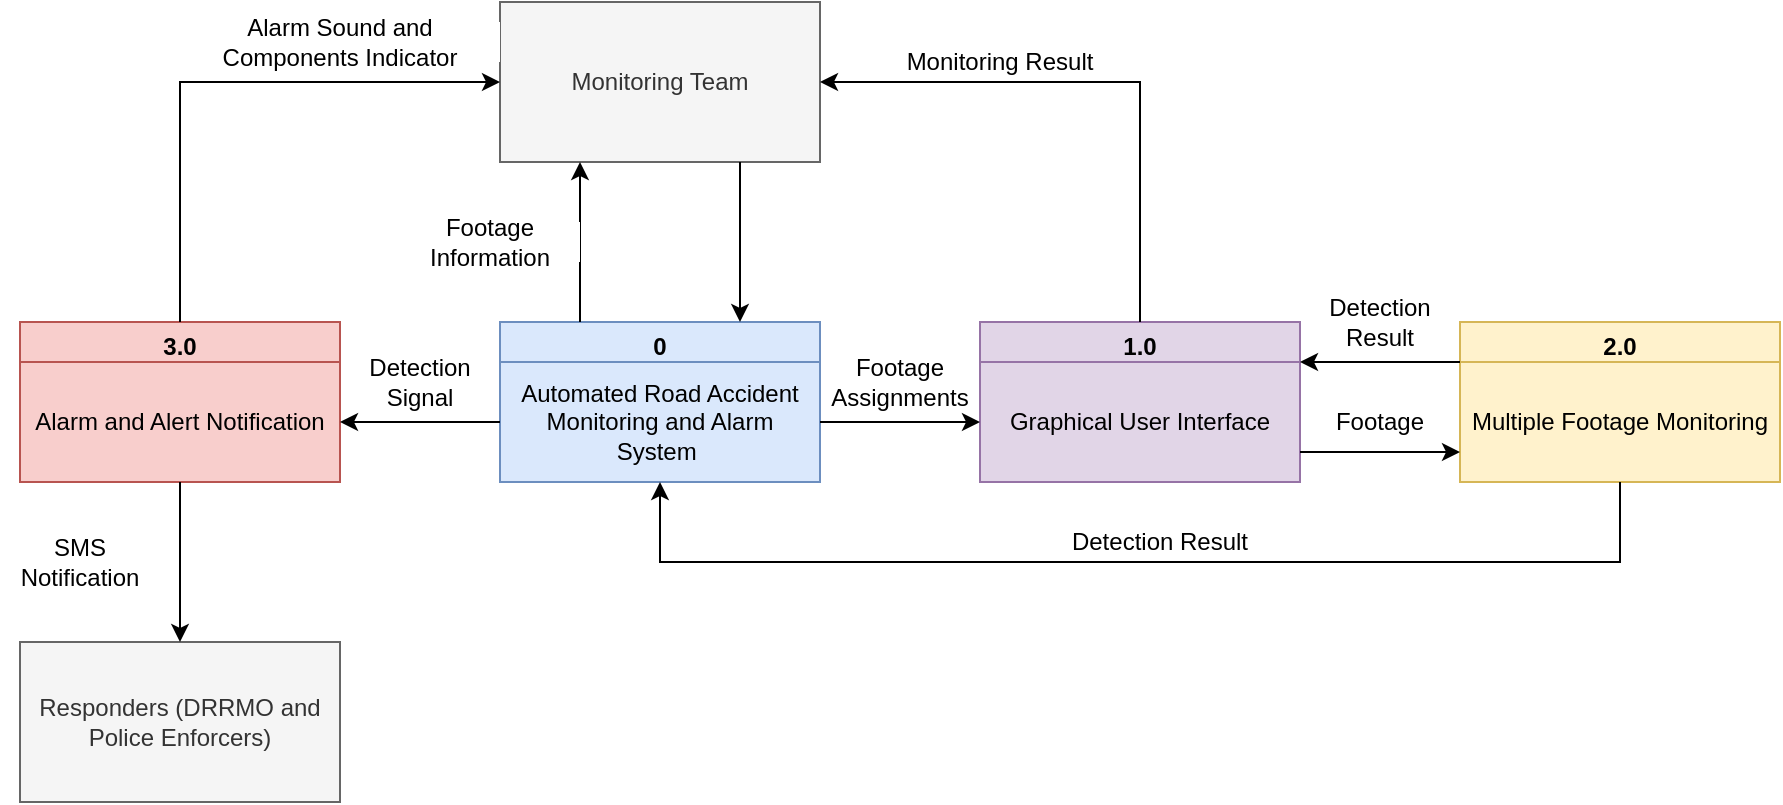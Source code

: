 <mxfile version="13.7.9" type="device" pages="5"><diagram id="8ADdsiHMEylGO0u7M-aS" name="level 0"><mxGraphModel dx="2724" dy="632" grid="1" gridSize="10" guides="1" tooltips="1" connect="1" arrows="1" fold="1" page="1" pageScale="1" pageWidth="1700" pageHeight="1100" math="0" shadow="0"><root><mxCell id="0"/><mxCell id="1" parent="0"/><mxCell id="wY4W5L_KyrM1qTeG1Z5V-9" value="0" style="swimlane;fillColor=#dae8fc;strokeColor=#6c8ebf;" parent="1" vertex="1"><mxGeometry x="120" y="360" width="160" height="80" as="geometry"/></mxCell><mxCell id="wY4W5L_KyrM1qTeG1Z5V-10" value="Automated Road Accident Monitoring and Alarm System&amp;nbsp;" style="text;html=1;strokeColor=#6c8ebf;fillColor=#dae8fc;align=center;verticalAlign=middle;whiteSpace=wrap;rounded=0;" parent="wY4W5L_KyrM1qTeG1Z5V-9" vertex="1"><mxGeometry y="20" width="160" height="60" as="geometry"/></mxCell><mxCell id="wY4W5L_KyrM1qTeG1Z5V-13" value="Monitoring Team" style="rounded=0;whiteSpace=wrap;html=1;fillColor=#f5f5f5;strokeColor=#666666;fontColor=#333333;" parent="1" vertex="1"><mxGeometry x="120" y="200" width="160" height="80" as="geometry"/></mxCell><mxCell id="EQ1NW8W74IFiUwXJWNLA-1" value="1.0" style="swimlane;fillColor=#e1d5e7;strokeColor=#9673a6;" parent="1" vertex="1"><mxGeometry x="360" y="360" width="160" height="80" as="geometry"/></mxCell><mxCell id="EQ1NW8W74IFiUwXJWNLA-2" value="Graphical User Interface" style="text;html=1;strokeColor=#9673a6;fillColor=#e1d5e7;align=center;verticalAlign=middle;whiteSpace=wrap;rounded=0;" parent="EQ1NW8W74IFiUwXJWNLA-1" vertex="1"><mxGeometry y="20" width="160" height="60" as="geometry"/></mxCell><mxCell id="EQ1NW8W74IFiUwXJWNLA-3" value="2.0" style="swimlane;fillColor=#fff2cc;strokeColor=#d6b656;" parent="1" vertex="1"><mxGeometry x="600" y="360" width="160" height="80" as="geometry"/></mxCell><mxCell id="EQ1NW8W74IFiUwXJWNLA-4" value="Multiple Footage Monitoring" style="text;html=1;strokeColor=#d6b656;fillColor=#fff2cc;align=center;verticalAlign=middle;whiteSpace=wrap;rounded=0;" parent="EQ1NW8W74IFiUwXJWNLA-3" vertex="1"><mxGeometry y="20" width="160" height="60" as="geometry"/></mxCell><mxCell id="OrtaLChPkD9cHsrEivuQ-1" value="" style="endArrow=classic;html=1;entryX=0.25;entryY=1;entryDx=0;entryDy=0;exitX=0.25;exitY=0;exitDx=0;exitDy=0;" parent="1" source="wY4W5L_KyrM1qTeG1Z5V-9" target="wY4W5L_KyrM1qTeG1Z5V-13" edge="1"><mxGeometry width="50" height="50" relative="1" as="geometry"><mxPoint x="400" y="420" as="sourcePoint"/><mxPoint x="450" y="370" as="targetPoint"/></mxGeometry></mxCell><mxCell id="OrtaLChPkD9cHsrEivuQ-2" value="" style="endArrow=classic;html=1;exitX=0.75;exitY=1;exitDx=0;exitDy=0;entryX=0.75;entryY=0;entryDx=0;entryDy=0;" parent="1" source="wY4W5L_KyrM1qTeG1Z5V-13" target="wY4W5L_KyrM1qTeG1Z5V-9" edge="1"><mxGeometry width="50" height="50" relative="1" as="geometry"><mxPoint x="400" y="420" as="sourcePoint"/><mxPoint x="450" y="370" as="targetPoint"/></mxGeometry></mxCell><mxCell id="OrtaLChPkD9cHsrEivuQ-3" value="Footage Information" style="text;html=1;strokeColor=none;align=center;verticalAlign=middle;whiteSpace=wrap;rounded=0;fillColor=#ffffff;" parent="1" vertex="1"><mxGeometry x="70" y="310" width="90" height="20" as="geometry"/></mxCell><mxCell id="OrtaLChPkD9cHsrEivuQ-6" value="Footage Assignments" style="text;html=1;strokeColor=none;fillColor=none;align=center;verticalAlign=middle;whiteSpace=wrap;rounded=0;" parent="1" vertex="1"><mxGeometry x="280" y="380" width="80" height="20" as="geometry"/></mxCell><mxCell id="OrtaLChPkD9cHsrEivuQ-7" value="3.0" style="swimlane;fillColor=#f8cecc;strokeColor=#b85450;" parent="1" vertex="1"><mxGeometry x="-120" y="360" width="160" height="80" as="geometry"/></mxCell><mxCell id="OrtaLChPkD9cHsrEivuQ-8" value="Alarm and Alert Notification" style="text;html=1;strokeColor=#b85450;fillColor=#f8cecc;align=center;verticalAlign=middle;whiteSpace=wrap;rounded=0;" parent="OrtaLChPkD9cHsrEivuQ-7" vertex="1"><mxGeometry y="20" width="160" height="60" as="geometry"/></mxCell><mxCell id="OrtaLChPkD9cHsrEivuQ-9" value="" style="endArrow=classic;html=1;entryX=1;entryY=0.5;entryDx=0;entryDy=0;exitX=0.5;exitY=0;exitDx=0;exitDy=0;rounded=0;" parent="1" source="EQ1NW8W74IFiUwXJWNLA-1" target="wY4W5L_KyrM1qTeG1Z5V-13" edge="1"><mxGeometry width="50" height="50" relative="1" as="geometry"><mxPoint x="420" y="340" as="sourcePoint"/><mxPoint x="470" y="290" as="targetPoint"/><Array as="points"><mxPoint x="440" y="240"/></Array></mxGeometry></mxCell><mxCell id="OrtaLChPkD9cHsrEivuQ-10" value="Monitoring Result" style="text;html=1;strokeColor=none;fillColor=none;align=center;verticalAlign=middle;whiteSpace=wrap;rounded=0;" parent="1" vertex="1"><mxGeometry x="320" y="220" width="100" height="20" as="geometry"/></mxCell><mxCell id="OrtaLChPkD9cHsrEivuQ-11" value="" style="endArrow=classic;html=1;entryX=1;entryY=0.5;entryDx=0;entryDy=0;exitX=0;exitY=0.5;exitDx=0;exitDy=0;" parent="1" source="wY4W5L_KyrM1qTeG1Z5V-10" target="OrtaLChPkD9cHsrEivuQ-8" edge="1"><mxGeometry width="50" height="50" relative="1" as="geometry"><mxPoint x="50" y="495" as="sourcePoint"/><mxPoint x="100" y="445" as="targetPoint"/></mxGeometry></mxCell><mxCell id="OrtaLChPkD9cHsrEivuQ-12" value="Detection Signal" style="text;html=1;strokeColor=none;fillColor=none;align=center;verticalAlign=middle;whiteSpace=wrap;rounded=0;" parent="1" vertex="1"><mxGeometry x="60" y="380" width="40" height="20" as="geometry"/></mxCell><mxCell id="OrtaLChPkD9cHsrEivuQ-13" value="" style="endArrow=classic;html=1;entryX=1;entryY=0.25;entryDx=0;entryDy=0;exitX=0;exitY=0;exitDx=0;exitDy=0;" parent="1" source="EQ1NW8W74IFiUwXJWNLA-4" target="EQ1NW8W74IFiUwXJWNLA-1" edge="1"><mxGeometry width="50" height="50" relative="1" as="geometry"><mxPoint x="510" y="300" as="sourcePoint"/><mxPoint x="560" y="250" as="targetPoint"/></mxGeometry></mxCell><mxCell id="OrtaLChPkD9cHsrEivuQ-14" value="" style="endArrow=classic;html=1;entryX=0;entryY=0.5;entryDx=0;entryDy=0;exitX=1;exitY=0.5;exitDx=0;exitDy=0;" parent="1" source="wY4W5L_KyrM1qTeG1Z5V-10" target="EQ1NW8W74IFiUwXJWNLA-2" edge="1"><mxGeometry width="50" height="50" relative="1" as="geometry"><mxPoint x="270" y="520" as="sourcePoint"/><mxPoint x="320" y="470" as="targetPoint"/></mxGeometry></mxCell><mxCell id="OrtaLChPkD9cHsrEivuQ-15" style="edgeStyle=orthogonalEdgeStyle;rounded=0;orthogonalLoop=1;jettySize=auto;html=1;exitX=0.5;exitY=1;exitDx=0;exitDy=0;" parent="1" source="OrtaLChPkD9cHsrEivuQ-6" target="OrtaLChPkD9cHsrEivuQ-6" edge="1"><mxGeometry relative="1" as="geometry"/></mxCell><mxCell id="OrtaLChPkD9cHsrEivuQ-16" value="" style="endArrow=classic;html=1;entryX=0;entryY=0.75;entryDx=0;entryDy=0;exitX=1;exitY=0.75;exitDx=0;exitDy=0;" parent="1" source="EQ1NW8W74IFiUwXJWNLA-2" target="EQ1NW8W74IFiUwXJWNLA-4" edge="1"><mxGeometry width="50" height="50" relative="1" as="geometry"><mxPoint x="510" y="540" as="sourcePoint"/><mxPoint x="560" y="490" as="targetPoint"/></mxGeometry></mxCell><mxCell id="OrtaLChPkD9cHsrEivuQ-17" value="Footage" style="text;html=1;strokeColor=none;fillColor=none;align=center;verticalAlign=middle;whiteSpace=wrap;rounded=0;" parent="1" vertex="1"><mxGeometry x="520" y="400" width="80" height="20" as="geometry"/></mxCell><mxCell id="OrtaLChPkD9cHsrEivuQ-18" value="Detection Result" style="text;html=1;strokeColor=none;fillColor=none;align=center;verticalAlign=middle;whiteSpace=wrap;rounded=0;" parent="1" vertex="1"><mxGeometry x="520" y="350" width="80" height="20" as="geometry"/></mxCell><mxCell id="OrtaLChPkD9cHsrEivuQ-19" value="" style="endArrow=classic;html=1;entryX=0.5;entryY=1;entryDx=0;entryDy=0;exitX=0.5;exitY=1;exitDx=0;exitDy=0;rounded=0;" parent="1" source="EQ1NW8W74IFiUwXJWNLA-4" target="wY4W5L_KyrM1qTeG1Z5V-10" edge="1"><mxGeometry width="50" height="50" relative="1" as="geometry"><mxPoint x="330" y="480" as="sourcePoint"/><mxPoint x="380" y="430" as="targetPoint"/><Array as="points"><mxPoint x="680" y="480"/><mxPoint x="200" y="480"/></Array></mxGeometry></mxCell><mxCell id="OrtaLChPkD9cHsrEivuQ-20" value="Detection Result" style="text;html=1;strokeColor=none;fillColor=none;align=center;verticalAlign=middle;whiteSpace=wrap;rounded=0;" parent="1" vertex="1"><mxGeometry x="380" y="460" width="140" height="20" as="geometry"/></mxCell><mxCell id="OrtaLChPkD9cHsrEivuQ-21" value="Responders (DRRMO and Police Enforcers)" style="rounded=0;whiteSpace=wrap;html=1;fillColor=#f5f5f5;strokeColor=#666666;fontColor=#333333;" parent="1" vertex="1"><mxGeometry x="-120" y="520" width="160" height="80" as="geometry"/></mxCell><mxCell id="OrtaLChPkD9cHsrEivuQ-23" value="Alarm Sound and Components Indicator" style="text;html=1;strokeColor=none;align=center;verticalAlign=middle;whiteSpace=wrap;rounded=0;fillColor=#ffffff;" parent="1" vertex="1"><mxGeometry x="-40" y="210" width="160" height="20" as="geometry"/></mxCell><mxCell id="OrtaLChPkD9cHsrEivuQ-24" value="" style="edgeStyle=orthogonalEdgeStyle;rounded=0;orthogonalLoop=1;jettySize=auto;html=1;" parent="1" source="OrtaLChPkD9cHsrEivuQ-8" target="OrtaLChPkD9cHsrEivuQ-21" edge="1"><mxGeometry relative="1" as="geometry"/></mxCell><mxCell id="OrtaLChPkD9cHsrEivuQ-25" value="" style="endArrow=classic;html=1;entryX=0;entryY=0.5;entryDx=0;entryDy=0;exitX=0.5;exitY=0;exitDx=0;exitDy=0;rounded=0;" parent="1" source="OrtaLChPkD9cHsrEivuQ-7" target="wY4W5L_KyrM1qTeG1Z5V-13" edge="1"><mxGeometry width="50" height="50" relative="1" as="geometry"><mxPoint x="180" y="410" as="sourcePoint"/><mxPoint x="230" y="360" as="targetPoint"/><Array as="points"><mxPoint x="-40" y="240"/></Array></mxGeometry></mxCell><mxCell id="OrtaLChPkD9cHsrEivuQ-27" value="SMS Notification" style="text;html=1;strokeColor=none;align=center;verticalAlign=middle;whiteSpace=wrap;rounded=0;fillColor=#ffffff;" parent="1" vertex="1"><mxGeometry x="-130" y="470" width="80" height="20" as="geometry"/></mxCell></root></mxGraphModel></diagram><diagram id="r7n0W93i-bSW2ujSoCUL" name="level 1 - Des Opt 1 Chapt 3"><mxGraphModel dx="3122" dy="862" grid="1" gridSize="10" guides="1" tooltips="1" connect="1" arrows="1" fold="1" page="1" pageScale="1" pageWidth="1700" pageHeight="1100" math="0" shadow="0"><root><mxCell id="PgIjCfwV615hUQNIiLhu-0"/><mxCell id="PgIjCfwV615hUQNIiLhu-1" parent="PgIjCfwV615hUQNIiLhu-0"/><mxCell id="uwYD7LTsbKZA4M0ucxSs-40" value="3.1" style="swimlane;fillColor=#f8cecc;strokeColor=#b85450;" parent="PgIjCfwV615hUQNIiLhu-1" vertex="1"><mxGeometry x="-20" y="1010" width="160" height="80" as="geometry"/></mxCell><mxCell id="uwYD7LTsbKZA4M0ucxSs-41" value="Send SMS using Twilio API" style="text;html=1;strokeColor=#b85450;fillColor=#f8cecc;align=center;verticalAlign=middle;whiteSpace=wrap;rounded=0;" parent="uwYD7LTsbKZA4M0ucxSs-40" vertex="1"><mxGeometry y="20" width="160" height="60" as="geometry"/></mxCell><mxCell id="uwYD7LTsbKZA4M0ucxSs-42" value="3.2" style="swimlane;fillColor=#f8cecc;strokeColor=#b85450;" parent="PgIjCfwV615hUQNIiLhu-1" vertex="1"><mxGeometry x="180" y="1010" width="160" height="80" as="geometry"/></mxCell><mxCell id="uwYD7LTsbKZA4M0ucxSs-43" value="Arduino Uno R3 Configuration" style="text;html=1;strokeColor=#b85450;fillColor=#f8cecc;align=center;verticalAlign=middle;whiteSpace=wrap;rounded=0;" parent="uwYD7LTsbKZA4M0ucxSs-42" vertex="1"><mxGeometry y="20" width="160" height="60" as="geometry"/></mxCell><mxCell id="uwYD7LTsbKZA4M0ucxSs-44" value="3.3" style="swimlane;fillColor=#f8cecc;strokeColor=#b85450;" parent="PgIjCfwV615hUQNIiLhu-1" vertex="1"><mxGeometry x="180" y="1170" width="160" height="80" as="geometry"/></mxCell><mxCell id="uwYD7LTsbKZA4M0ucxSs-45" value="Hardware Components Execution" style="text;html=1;strokeColor=#b85450;fillColor=#f8cecc;align=center;verticalAlign=middle;whiteSpace=wrap;rounded=0;" parent="uwYD7LTsbKZA4M0ucxSs-44" vertex="1"><mxGeometry y="20" width="160" height="60" as="geometry"/></mxCell><mxCell id="uwYD7LTsbKZA4M0ucxSs-86" value="" style="endArrow=none;html=1;entryX=0.5;entryY=1;entryDx=0;entryDy=0;" parent="PgIjCfwV615hUQNIiLhu-1" edge="1"><mxGeometry width="50" height="50" relative="1" as="geometry"><mxPoint x="160" y="970" as="sourcePoint"/><mxPoint x="160" y="930" as="targetPoint"/></mxGeometry></mxCell><mxCell id="uwYD7LTsbKZA4M0ucxSs-87" value="" style="endArrow=none;html=1;" parent="PgIjCfwV615hUQNIiLhu-1" edge="1"><mxGeometry width="50" height="50" relative="1" as="geometry"><mxPoint x="60" y="970" as="sourcePoint"/><mxPoint x="260" y="970" as="targetPoint"/></mxGeometry></mxCell><mxCell id="uwYD7LTsbKZA4M0ucxSs-88" value="" style="endArrow=classic;html=1;entryX=0.5;entryY=0;entryDx=0;entryDy=0;" parent="PgIjCfwV615hUQNIiLhu-1" target="uwYD7LTsbKZA4M0ucxSs-42" edge="1"><mxGeometry width="50" height="50" relative="1" as="geometry"><mxPoint x="260" y="970" as="sourcePoint"/><mxPoint x="260" y="850" as="targetPoint"/></mxGeometry></mxCell><mxCell id="uwYD7LTsbKZA4M0ucxSs-89" value="" style="endArrow=classic;html=1;entryX=0.5;entryY=0;entryDx=0;entryDy=0;" parent="PgIjCfwV615hUQNIiLhu-1" target="uwYD7LTsbKZA4M0ucxSs-40" edge="1"><mxGeometry width="50" height="50" relative="1" as="geometry"><mxPoint x="60" y="970" as="sourcePoint"/><mxPoint x="260" y="850" as="targetPoint"/></mxGeometry></mxCell><mxCell id="Zv5bo-a6gjeLMS0r8OGn-0" value="" style="endArrow=classic;html=1;entryX=0;entryY=0.375;entryDx=0;entryDy=0;exitX=0;exitY=0.5;exitDx=0;exitDy=0;rounded=0;entryPerimeter=0;" parent="PgIjCfwV615hUQNIiLhu-1" source="uwYD7LTsbKZA4M0ucxSs-45" target="MMopxej9NHXWVqP1xw_C-33" edge="1"><mxGeometry width="50" height="50" relative="1" as="geometry"><mxPoint x="-120" y="1060" as="sourcePoint"/><mxPoint x="-400" y="560" as="targetPoint"/><Array as="points"><mxPoint x="-480" y="1220"/><mxPoint x="-480" y="560"/></Array></mxGeometry></mxCell><mxCell id="Zv5bo-a6gjeLMS0r8OGn-8" value="" style="endArrow=classic;html=1;entryX=0.5;entryY=0;entryDx=0;entryDy=0;exitX=0.5;exitY=1;exitDx=0;exitDy=0;" parent="PgIjCfwV615hUQNIiLhu-1" source="uwYD7LTsbKZA4M0ucxSs-43" target="uwYD7LTsbKZA4M0ucxSs-44" edge="1"><mxGeometry width="50" height="50" relative="1" as="geometry"><mxPoint x="230" y="1080" as="sourcePoint"/><mxPoint x="280" y="1030" as="targetPoint"/></mxGeometry></mxCell><mxCell id="Zv5bo-a6gjeLMS0r8OGn-9" value="Test User" style="rounded=0;whiteSpace=wrap;html=1;fillColor=#f5f5f5;strokeColor=#666666;fontColor=#333333;" parent="PgIjCfwV615hUQNIiLhu-1" vertex="1"><mxGeometry x="-260" y="1010" width="160" height="80" as="geometry"/></mxCell><mxCell id="Zv5bo-a6gjeLMS0r8OGn-10" value="" style="endArrow=classic;html=1;entryX=1;entryY=0.5;entryDx=0;entryDy=0;exitX=0;exitY=0.5;exitDx=0;exitDy=0;" parent="PgIjCfwV615hUQNIiLhu-1" source="uwYD7LTsbKZA4M0ucxSs-40" target="Zv5bo-a6gjeLMS0r8OGn-9" edge="1"><mxGeometry width="50" height="50" relative="1" as="geometry"><mxPoint x="-40" y="1100" as="sourcePoint"/><mxPoint y="920" as="targetPoint"/></mxGeometry></mxCell><mxCell id="Zv5bo-a6gjeLMS0r8OGn-11" value="Detection Details and Result" style="text;html=1;strokeColor=none;align=center;verticalAlign=middle;whiteSpace=wrap;rounded=0;fillColor=#ffffff;" parent="PgIjCfwV615hUQNIiLhu-1" vertex="1"><mxGeometry x="80" y="940" width="160" height="20" as="geometry"/></mxCell><mxCell id="Zv5bo-a6gjeLMS0r8OGn-13" value="Detection Signal" style="text;html=1;strokeColor=none;align=center;verticalAlign=middle;whiteSpace=wrap;rounded=0;fillColor=#ffffff;" parent="PgIjCfwV615hUQNIiLhu-1" vertex="1"><mxGeometry x="200" y="1110" width="120" height="20" as="geometry"/></mxCell><mxCell id="Zv5bo-a6gjeLMS0r8OGn-14" value="SMS Message" style="text;html=1;strokeColor=none;fillColor=none;align=center;verticalAlign=middle;whiteSpace=wrap;rounded=0;" parent="PgIjCfwV615hUQNIiLhu-1" vertex="1"><mxGeometry x="-100" y="1020" width="80" height="20" as="geometry"/></mxCell><mxCell id="jVeUjFjlQP0OS_WaRk6g-0" value="Alarm Sound and Components Indicator" style="text;html=1;strokeColor=none;align=center;verticalAlign=middle;whiteSpace=wrap;rounded=0;fillColor=#ffffff;" parent="PgIjCfwV615hUQNIiLhu-1" vertex="1"><mxGeometry x="-260" y="1190" width="160" height="20" as="geometry"/></mxCell><mxCell id="MMopxej9NHXWVqP1xw_C-28" value="1.1" style="swimlane;fillColor=#e1d5e7;strokeColor=#9673a6;" vertex="1" parent="PgIjCfwV615hUQNIiLhu-1"><mxGeometry x="-390" y="690" width="160" height="80" as="geometry"/></mxCell><mxCell id="MMopxej9NHXWVqP1xw_C-29" value="Footage Preprocessing" style="text;html=1;strokeColor=#9673a6;fillColor=#e1d5e7;align=center;verticalAlign=middle;whiteSpace=wrap;rounded=0;" vertex="1" parent="MMopxej9NHXWVqP1xw_C-28"><mxGeometry y="20" width="160" height="60" as="geometry"/></mxCell><mxCell id="MMopxej9NHXWVqP1xw_C-30" value="2.1" style="swimlane;fillColor=#fff2cc;strokeColor=#d6b656;" vertex="1" parent="PgIjCfwV615hUQNIiLhu-1"><mxGeometry x="90" y="687.5" width="160" height="82.5" as="geometry"/></mxCell><mxCell id="MMopxej9NHXWVqP1xw_C-31" value="Accident Detection Using VGG-19" style="text;html=1;strokeColor=#d6b656;fillColor=#fff2cc;align=center;verticalAlign=middle;whiteSpace=wrap;rounded=0;" vertex="1" parent="MMopxej9NHXWVqP1xw_C-30"><mxGeometry y="22.5" width="160" height="60" as="geometry"/></mxCell><mxCell id="MMopxej9NHXWVqP1xw_C-32" value="Raw Footage" style="text;html=1;strokeColor=none;fillColor=none;align=center;verticalAlign=middle;whiteSpace=wrap;rounded=0;" vertex="1" parent="PgIjCfwV615hUQNIiLhu-1"><mxGeometry x="-70" y="640" width="80" height="20" as="geometry"/></mxCell><mxCell id="MMopxej9NHXWVqP1xw_C-33" value="User" style="rounded=0;whiteSpace=wrap;html=1;fillColor=#f5f5f5;strokeColor=#666666;fontColor=#333333;" vertex="1" parent="PgIjCfwV615hUQNIiLhu-1"><mxGeometry x="-390" y="530" width="160" height="80" as="geometry"/></mxCell><mxCell id="MMopxej9NHXWVqP1xw_C-34" value="" style="rounded=0;whiteSpace=wrap;html=1;" vertex="1" parent="PgIjCfwV615hUQNIiLhu-1"><mxGeometry x="-160" y="690" width="160" height="80" as="geometry"/></mxCell><mxCell id="MMopxej9NHXWVqP1xw_C-35" value="" style="endArrow=none;html=1;entryX=0.25;entryY=0;entryDx=0;entryDy=0;exitX=0.25;exitY=1;exitDx=0;exitDy=0;" edge="1" parent="PgIjCfwV615hUQNIiLhu-1" source="MMopxej9NHXWVqP1xw_C-34" target="MMopxej9NHXWVqP1xw_C-34"><mxGeometry width="50" height="50" relative="1" as="geometry"><mxPoint x="340" y="850" as="sourcePoint"/><mxPoint x="390" y="800" as="targetPoint"/></mxGeometry></mxCell><mxCell id="MMopxej9NHXWVqP1xw_C-36" value="Footage" style="text;html=1;strokeColor=#82b366;fillColor=#d5e8d4;align=center;verticalAlign=middle;whiteSpace=wrap;rounded=0;" vertex="1" parent="PgIjCfwV615hUQNIiLhu-1"><mxGeometry x="-120" y="690" width="120" height="80" as="geometry"/></mxCell><mxCell id="MMopxej9NHXWVqP1xw_C-37" value="D" style="text;html=1;strokeColor=#82b366;fillColor=#d5e8d4;align=center;verticalAlign=middle;whiteSpace=wrap;rounded=0;" vertex="1" parent="PgIjCfwV615hUQNIiLhu-1"><mxGeometry x="-160" y="690" width="40" height="80" as="geometry"/></mxCell><mxCell id="MMopxej9NHXWVqP1xw_C-38" value="Footage Information" style="text;html=1;strokeColor=none;fillColor=none;align=center;verticalAlign=middle;whiteSpace=wrap;rounded=0;" vertex="1" parent="PgIjCfwV615hUQNIiLhu-1"><mxGeometry x="-230" y="680" width="80" height="20" as="geometry"/></mxCell><mxCell id="MMopxej9NHXWVqP1xw_C-39" value="Preprocessed Frames" style="text;html=1;strokeColor=none;fillColor=none;align=center;verticalAlign=middle;whiteSpace=wrap;rounded=0;" vertex="1" parent="PgIjCfwV615hUQNIiLhu-1"><mxGeometry x="10" y="700" width="80" height="20" as="geometry"/></mxCell><mxCell id="MMopxej9NHXWVqP1xw_C-40" value="Extracted and Reshaped Frames" style="text;html=1;strokeColor=none;fillColor=none;align=center;verticalAlign=middle;whiteSpace=wrap;rounded=0;fontSize=10;" vertex="1" parent="PgIjCfwV615hUQNIiLhu-1"><mxGeometry x="-230" y="760" width="70" height="40" as="geometry"/></mxCell><mxCell id="MMopxej9NHXWVqP1xw_C-41" value="" style="rounded=0;whiteSpace=wrap;html=1;" vertex="1" parent="PgIjCfwV615hUQNIiLhu-1"><mxGeometry x="90" y="850" width="160" height="80" as="geometry"/></mxCell><mxCell id="MMopxej9NHXWVqP1xw_C-42" value="" style="endArrow=none;html=1;entryX=0.25;entryY=0;entryDx=0;entryDy=0;exitX=0.25;exitY=1;exitDx=0;exitDy=0;" edge="1" parent="PgIjCfwV615hUQNIiLhu-1" source="MMopxej9NHXWVqP1xw_C-41" target="MMopxej9NHXWVqP1xw_C-41"><mxGeometry width="50" height="50" relative="1" as="geometry"><mxPoint x="590" y="1010" as="sourcePoint"/><mxPoint x="640" y="960" as="targetPoint"/></mxGeometry></mxCell><mxCell id="MMopxej9NHXWVqP1xw_C-43" value="Temporary Detection Result" style="text;html=1;strokeColor=#82b366;fillColor=#d5e8d4;align=center;verticalAlign=middle;whiteSpace=wrap;rounded=0;" vertex="1" parent="PgIjCfwV615hUQNIiLhu-1"><mxGeometry x="130" y="850" width="120" height="80" as="geometry"/></mxCell><mxCell id="MMopxej9NHXWVqP1xw_C-44" value="T" style="text;html=1;strokeColor=#82b366;fillColor=#d5e8d4;align=center;verticalAlign=middle;whiteSpace=wrap;rounded=0;" vertex="1" parent="PgIjCfwV615hUQNIiLhu-1"><mxGeometry x="90" y="850" width="40" height="80" as="geometry"/></mxCell><mxCell id="MMopxej9NHXWVqP1xw_C-45" value="Detection Confidence Score" style="text;html=1;strokeColor=none;fillColor=none;align=center;verticalAlign=middle;whiteSpace=wrap;rounded=0;" vertex="1" parent="PgIjCfwV615hUQNIiLhu-1"><mxGeometry x="170" y="800" width="80" height="20" as="geometry"/></mxCell><mxCell id="MMopxej9NHXWVqP1xw_C-46" value="0" style="swimlane;fillColor=#dae8fc;strokeColor=#6c8ebf;" vertex="1" parent="PgIjCfwV615hUQNIiLhu-1"><mxGeometry x="-150" y="530" width="160" height="80" as="geometry"/></mxCell><mxCell id="MMopxej9NHXWVqP1xw_C-47" value="Automated Road Accident Monitoring and Alarm System&amp;nbsp;" style="text;html=1;strokeColor=#6c8ebf;fillColor=#dae8fc;align=center;verticalAlign=middle;whiteSpace=wrap;rounded=0;" vertex="1" parent="MMopxej9NHXWVqP1xw_C-46"><mxGeometry y="20" width="160" height="60" as="geometry"/></mxCell><mxCell id="MMopxej9NHXWVqP1xw_C-48" value="" style="endArrow=classic;html=1;exitX=0.5;exitY=1;exitDx=0;exitDy=0;" edge="1" parent="PgIjCfwV615hUQNIiLhu-1" source="MMopxej9NHXWVqP1xw_C-47"><mxGeometry width="50" height="50" relative="1" as="geometry"><mxPoint x="50" y="550" as="sourcePoint"/><mxPoint x="-70" y="690" as="targetPoint"/></mxGeometry></mxCell><mxCell id="MMopxej9NHXWVqP1xw_C-49" value="" style="endArrow=classic;html=1;exitX=1;exitY=0.25;exitDx=0;exitDy=0;entryX=0;entryY=0;entryDx=0;entryDy=0;" edge="1" parent="PgIjCfwV615hUQNIiLhu-1" source="MMopxej9NHXWVqP1xw_C-33" target="MMopxej9NHXWVqP1xw_C-47"><mxGeometry width="50" height="50" relative="1" as="geometry"><mxPoint x="-70" y="520" as="sourcePoint"/><mxPoint x="-20" y="470" as="targetPoint"/></mxGeometry></mxCell><mxCell id="MMopxej9NHXWVqP1xw_C-50" value="" style="endArrow=classic;html=1;entryX=1;entryY=0.75;entryDx=0;entryDy=0;exitX=0;exitY=0.75;exitDx=0;exitDy=0;" edge="1" parent="PgIjCfwV615hUQNIiLhu-1" source="MMopxej9NHXWVqP1xw_C-46" target="MMopxej9NHXWVqP1xw_C-33"><mxGeometry width="50" height="50" relative="1" as="geometry"><mxPoint x="-180" y="590" as="sourcePoint"/><mxPoint x="-20" y="470" as="targetPoint"/></mxGeometry></mxCell><mxCell id="MMopxej9NHXWVqP1xw_C-51" value="Footage" style="text;html=1;strokeColor=none;align=center;verticalAlign=middle;whiteSpace=wrap;rounded=0;fillColor=#ffffff;" vertex="1" parent="PgIjCfwV615hUQNIiLhu-1"><mxGeometry x="-230" y="520" width="80" height="20" as="geometry"/></mxCell><mxCell id="MMopxej9NHXWVqP1xw_C-52" value="" style="endArrow=classic;html=1;exitX=1;exitY=0.5;exitDx=0;exitDy=0;entryX=0;entryY=0.5;entryDx=0;entryDy=0;" edge="1" parent="PgIjCfwV615hUQNIiLhu-1" source="MMopxej9NHXWVqP1xw_C-36" target="MMopxej9NHXWVqP1xw_C-30"><mxGeometry width="50" height="50" relative="1" as="geometry"><mxPoint x="150" y="830" as="sourcePoint"/><mxPoint x="330" y="790" as="targetPoint"/></mxGeometry></mxCell><mxCell id="MMopxej9NHXWVqP1xw_C-53" value="" style="endArrow=classic;html=1;entryX=0.5;entryY=0;entryDx=0;entryDy=0;exitX=0.5;exitY=1;exitDx=0;exitDy=0;" edge="1" parent="PgIjCfwV615hUQNIiLhu-1" source="MMopxej9NHXWVqP1xw_C-31" target="MMopxej9NHXWVqP1xw_C-41"><mxGeometry width="50" height="50" relative="1" as="geometry"><mxPoint x="120" y="810" as="sourcePoint"/><mxPoint x="180" y="800" as="targetPoint"/></mxGeometry></mxCell><mxCell id="MMopxej9NHXWVqP1xw_C-54" value="" style="endArrow=classic;html=1;entryX=1;entryY=0.25;entryDx=0;entryDy=0;exitX=0;exitY=0.25;exitDx=0;exitDy=0;" edge="1" parent="PgIjCfwV615hUQNIiLhu-1" source="MMopxej9NHXWVqP1xw_C-37" target="MMopxej9NHXWVqP1xw_C-28"><mxGeometry width="50" height="50" relative="1" as="geometry"><mxPoint x="-220" y="810" as="sourcePoint"/><mxPoint x="-170" y="760" as="targetPoint"/></mxGeometry></mxCell><mxCell id="MMopxej9NHXWVqP1xw_C-55" value="" style="endArrow=classic;html=1;entryX=0;entryY=0.75;entryDx=0;entryDy=0;exitX=1;exitY=0.75;exitDx=0;exitDy=0;" edge="1" parent="PgIjCfwV615hUQNIiLhu-1" source="MMopxej9NHXWVqP1xw_C-28" target="MMopxej9NHXWVqP1xw_C-37"><mxGeometry width="50" height="50" relative="1" as="geometry"><mxPoint x="-220" y="810" as="sourcePoint"/><mxPoint x="-170" y="760" as="targetPoint"/></mxGeometry></mxCell></root></mxGraphModel></diagram><diagram name="level 1 - Des Opt 2 Chapt 3" id="BJm9Q0MgWKwtytCMTGrm"><mxGraphModel dx="3122" dy="862" grid="1" gridSize="10" guides="1" tooltips="1" connect="1" arrows="1" fold="1" page="1" pageScale="1" pageWidth="1700" pageHeight="1100" math="0" shadow="0"><root><mxCell id="u746MVQ_HOCovymhsIOf-0"/><mxCell id="u746MVQ_HOCovymhsIOf-1" parent="u746MVQ_HOCovymhsIOf-0"/><mxCell id="u746MVQ_HOCovymhsIOf-10" value="3.2" style="swimlane;fillColor=#f8cecc;strokeColor=#b85450;" vertex="1" parent="u746MVQ_HOCovymhsIOf-1"><mxGeometry x="-160" y="1000" width="160" height="80" as="geometry"/></mxCell><mxCell id="u746MVQ_HOCovymhsIOf-11" value="Send SMS using SIM800L" style="text;html=1;strokeColor=#b85450;fillColor=#f8cecc;align=center;verticalAlign=middle;whiteSpace=wrap;rounded=0;" vertex="1" parent="u746MVQ_HOCovymhsIOf-10"><mxGeometry y="20" width="160" height="60" as="geometry"/></mxCell><mxCell id="u746MVQ_HOCovymhsIOf-12" value="3.1" style="swimlane;fillColor=#f8cecc;strokeColor=#b85450;" vertex="1" parent="u746MVQ_HOCovymhsIOf-1"><mxGeometry x="80" y="1000" width="160" height="80" as="geometry"/></mxCell><mxCell id="u746MVQ_HOCovymhsIOf-13" value="Arduino Uno R3 Configuration" style="text;html=1;strokeColor=#b85450;fillColor=#f8cecc;align=center;verticalAlign=middle;whiteSpace=wrap;rounded=0;" vertex="1" parent="u746MVQ_HOCovymhsIOf-12"><mxGeometry y="20" width="160" height="60" as="geometry"/></mxCell><mxCell id="u746MVQ_HOCovymhsIOf-14" value="3.3" style="swimlane;fillColor=#f8cecc;strokeColor=#b85450;" vertex="1" parent="u746MVQ_HOCovymhsIOf-1"><mxGeometry x="80" y="1160" width="160" height="80" as="geometry"/></mxCell><mxCell id="u746MVQ_HOCovymhsIOf-15" value="Hardware Components Alarm" style="text;html=1;strokeColor=#b85450;fillColor=#f8cecc;align=center;verticalAlign=middle;whiteSpace=wrap;rounded=0;" vertex="1" parent="u746MVQ_HOCovymhsIOf-14"><mxGeometry y="20" width="160" height="60" as="geometry"/></mxCell><mxCell id="u746MVQ_HOCovymhsIOf-38" value="" style="endArrow=classic;html=1;entryX=0.5;entryY=0;entryDx=0;entryDy=0;exitX=0.342;exitY=1;exitDx=0;exitDy=0;exitPerimeter=0;" edge="1" parent="u746MVQ_HOCovymhsIOf-1" target="u746MVQ_HOCovymhsIOf-12"><mxGeometry width="50" height="50" relative="1" as="geometry"><mxPoint x="161.04" y="880" as="sourcePoint"/><mxPoint x="160" y="800" as="targetPoint"/></mxGeometry></mxCell><mxCell id="u746MVQ_HOCovymhsIOf-39" value="" style="endArrow=classic;html=1;entryX=0;entryY=0.5;entryDx=0;entryDy=0;exitX=0;exitY=0.5;exitDx=0;exitDy=0;rounded=0;" edge="1" parent="u746MVQ_HOCovymhsIOf-1" source="u746MVQ_HOCovymhsIOf-15"><mxGeometry width="50" height="50" relative="1" as="geometry"><mxPoint x="-120" y="1060" as="sourcePoint"/><mxPoint x="-400" y="560" as="targetPoint"/><Array as="points"><mxPoint x="-480" y="1210"/><mxPoint x="-480" y="560"/></Array></mxGeometry></mxCell><mxCell id="u746MVQ_HOCovymhsIOf-47" value="" style="endArrow=classic;html=1;entryX=0.5;entryY=0;entryDx=0;entryDy=0;exitX=0.5;exitY=1;exitDx=0;exitDy=0;" edge="1" parent="u746MVQ_HOCovymhsIOf-1" source="u746MVQ_HOCovymhsIOf-13" target="u746MVQ_HOCovymhsIOf-14"><mxGeometry width="50" height="50" relative="1" as="geometry"><mxPoint x="130" y="1070" as="sourcePoint"/><mxPoint x="180" y="1020" as="targetPoint"/></mxGeometry></mxCell><mxCell id="u746MVQ_HOCovymhsIOf-48" value="Test User" style="rounded=0;whiteSpace=wrap;html=1;fillColor=#f5f5f5;strokeColor=#666666;fontColor=#333333;" vertex="1" parent="u746MVQ_HOCovymhsIOf-1"><mxGeometry x="-400" y="1000" width="160" height="80" as="geometry"/></mxCell><mxCell id="u746MVQ_HOCovymhsIOf-49" value="Detection Details and Result" style="text;html=1;strokeColor=none;align=center;verticalAlign=middle;whiteSpace=wrap;rounded=0;fillColor=#ffffff;" vertex="1" parent="u746MVQ_HOCovymhsIOf-1"><mxGeometry x="80" y="950" width="160" height="20" as="geometry"/></mxCell><mxCell id="u746MVQ_HOCovymhsIOf-50" value="SMS Message" style="text;html=1;strokeColor=none;fillColor=none;align=center;verticalAlign=middle;whiteSpace=wrap;rounded=0;" vertex="1" parent="u746MVQ_HOCovymhsIOf-1"><mxGeometry x="-240" y="1010" width="80" height="20" as="geometry"/></mxCell><mxCell id="u746MVQ_HOCovymhsIOf-51" style="edgeStyle=orthogonalEdgeStyle;rounded=0;orthogonalLoop=1;jettySize=auto;html=1;exitX=0.5;exitY=1;exitDx=0;exitDy=0;" edge="1" parent="u746MVQ_HOCovymhsIOf-1" source="u746MVQ_HOCovymhsIOf-50" target="u746MVQ_HOCovymhsIOf-50"><mxGeometry relative="1" as="geometry"/></mxCell><mxCell id="u746MVQ_HOCovymhsIOf-52" value="Alarm Notification" style="text;html=1;strokeColor=none;align=center;verticalAlign=middle;whiteSpace=wrap;rounded=0;fillColor=#ffffff;" vertex="1" parent="u746MVQ_HOCovymhsIOf-1"><mxGeometry x="-240" y="1180" width="120" height="20" as="geometry"/></mxCell><mxCell id="u746MVQ_HOCovymhsIOf-53" value="Accident Details" style="text;html=1;strokeColor=none;fillColor=none;align=center;verticalAlign=middle;whiteSpace=wrap;rounded=0;" vertex="1" parent="u746MVQ_HOCovymhsIOf-1"><mxGeometry y="1020" width="80" height="20" as="geometry"/></mxCell><mxCell id="u746MVQ_HOCovymhsIOf-54" value="" style="endArrow=classic;html=1;entryX=1;entryY=0.5;entryDx=0;entryDy=0;exitX=0;exitY=0.5;exitDx=0;exitDy=0;" edge="1" parent="u746MVQ_HOCovymhsIOf-1" source="u746MVQ_HOCovymhsIOf-13" target="u746MVQ_HOCovymhsIOf-11"><mxGeometry width="50" height="50" relative="1" as="geometry"><mxPoint x="100" y="940" as="sourcePoint"/><mxPoint x="150" y="890" as="targetPoint"/></mxGeometry></mxCell><mxCell id="u746MVQ_HOCovymhsIOf-55" value="" style="endArrow=classic;html=1;entryX=1;entryY=0.5;entryDx=0;entryDy=0;exitX=0;exitY=0.5;exitDx=0;exitDy=0;" edge="1" parent="u746MVQ_HOCovymhsIOf-1"><mxGeometry width="50" height="50" relative="1" as="geometry"><mxPoint x="-160" y="1050" as="sourcePoint"/><mxPoint x="-240" y="1050" as="targetPoint"/></mxGeometry></mxCell><mxCell id="u746MVQ_HOCovymhsIOf-56" value="Alarm Sound and Components Indicator" style="text;html=1;strokeColor=none;align=center;verticalAlign=middle;whiteSpace=wrap;rounded=0;fillColor=#ffffff;" vertex="1" parent="u746MVQ_HOCovymhsIOf-1"><mxGeometry x="-260" y="1180" width="160" height="20" as="geometry"/></mxCell><mxCell id="u746MVQ_HOCovymhsIOf-60" value="Detection Signal" style="text;html=1;strokeColor=none;align=center;verticalAlign=middle;whiteSpace=wrap;rounded=0;fillColor=#ffffff;" vertex="1" parent="u746MVQ_HOCovymhsIOf-1"><mxGeometry x="100" y="1100" width="120" height="20" as="geometry"/></mxCell><mxCell id="81PTYo6vg4r_TUgX-hpG-0" value="1.1" style="swimlane;fillColor=#e1d5e7;strokeColor=#9673a6;" vertex="1" parent="u746MVQ_HOCovymhsIOf-1"><mxGeometry x="-400" y="680" width="160" height="80" as="geometry"/></mxCell><mxCell id="81PTYo6vg4r_TUgX-hpG-1" value="Footage Preprocessing" style="text;html=1;strokeColor=#9673a6;fillColor=#e1d5e7;align=center;verticalAlign=middle;whiteSpace=wrap;rounded=0;" vertex="1" parent="81PTYo6vg4r_TUgX-hpG-0"><mxGeometry y="20" width="160" height="60" as="geometry"/></mxCell><mxCell id="81PTYo6vg4r_TUgX-hpG-2" value="2.1" style="swimlane;fillColor=#fff2cc;strokeColor=#d6b656;" vertex="1" parent="u746MVQ_HOCovymhsIOf-1"><mxGeometry x="80" y="677.5" width="160" height="82.5" as="geometry"/></mxCell><mxCell id="81PTYo6vg4r_TUgX-hpG-3" value="Accident Detection Using InceptionV3" style="text;html=1;strokeColor=#d6b656;fillColor=#fff2cc;align=center;verticalAlign=middle;whiteSpace=wrap;rounded=0;" vertex="1" parent="81PTYo6vg4r_TUgX-hpG-2"><mxGeometry y="22.5" width="160" height="60" as="geometry"/></mxCell><mxCell id="81PTYo6vg4r_TUgX-hpG-4" value="Raw Footage" style="text;html=1;strokeColor=none;fillColor=none;align=center;verticalAlign=middle;whiteSpace=wrap;rounded=0;" vertex="1" parent="u746MVQ_HOCovymhsIOf-1"><mxGeometry x="-80" y="630" width="80" height="20" as="geometry"/></mxCell><mxCell id="81PTYo6vg4r_TUgX-hpG-5" value="User" style="rounded=0;whiteSpace=wrap;html=1;fillColor=#f5f5f5;strokeColor=#666666;fontColor=#333333;" vertex="1" parent="u746MVQ_HOCovymhsIOf-1"><mxGeometry x="-400" y="520" width="160" height="80" as="geometry"/></mxCell><mxCell id="81PTYo6vg4r_TUgX-hpG-6" value="" style="rounded=0;whiteSpace=wrap;html=1;" vertex="1" parent="u746MVQ_HOCovymhsIOf-1"><mxGeometry x="-170" y="680" width="160" height="80" as="geometry"/></mxCell><mxCell id="81PTYo6vg4r_TUgX-hpG-7" value="" style="endArrow=none;html=1;entryX=0.25;entryY=0;entryDx=0;entryDy=0;exitX=0.25;exitY=1;exitDx=0;exitDy=0;" edge="1" parent="u746MVQ_HOCovymhsIOf-1" source="81PTYo6vg4r_TUgX-hpG-6" target="81PTYo6vg4r_TUgX-hpG-6"><mxGeometry width="50" height="50" relative="1" as="geometry"><mxPoint x="330" y="840" as="sourcePoint"/><mxPoint x="380" y="790" as="targetPoint"/></mxGeometry></mxCell><mxCell id="81PTYo6vg4r_TUgX-hpG-8" value="Footage" style="text;html=1;strokeColor=#82b366;fillColor=#d5e8d4;align=center;verticalAlign=middle;whiteSpace=wrap;rounded=0;" vertex="1" parent="u746MVQ_HOCovymhsIOf-1"><mxGeometry x="-130" y="680" width="120" height="80" as="geometry"/></mxCell><mxCell id="81PTYo6vg4r_TUgX-hpG-9" value="D" style="text;html=1;strokeColor=#82b366;fillColor=#d5e8d4;align=center;verticalAlign=middle;whiteSpace=wrap;rounded=0;" vertex="1" parent="u746MVQ_HOCovymhsIOf-1"><mxGeometry x="-170" y="680" width="40" height="80" as="geometry"/></mxCell><mxCell id="81PTYo6vg4r_TUgX-hpG-10" value="Footage Information" style="text;html=1;strokeColor=none;fillColor=none;align=center;verticalAlign=middle;whiteSpace=wrap;rounded=0;" vertex="1" parent="u746MVQ_HOCovymhsIOf-1"><mxGeometry x="-240" y="670" width="80" height="20" as="geometry"/></mxCell><mxCell id="81PTYo6vg4r_TUgX-hpG-11" value="Preprocessed Frames" style="text;html=1;strokeColor=none;fillColor=none;align=center;verticalAlign=middle;whiteSpace=wrap;rounded=0;" vertex="1" parent="u746MVQ_HOCovymhsIOf-1"><mxGeometry y="690" width="80" height="20" as="geometry"/></mxCell><mxCell id="81PTYo6vg4r_TUgX-hpG-12" value="Extracted and Reshaped Frames" style="text;html=1;strokeColor=none;fillColor=none;align=center;verticalAlign=middle;whiteSpace=wrap;rounded=0;fontSize=10;" vertex="1" parent="u746MVQ_HOCovymhsIOf-1"><mxGeometry x="-240" y="750" width="70" height="40" as="geometry"/></mxCell><mxCell id="81PTYo6vg4r_TUgX-hpG-13" value="" style="rounded=0;whiteSpace=wrap;html=1;" vertex="1" parent="u746MVQ_HOCovymhsIOf-1"><mxGeometry x="80" y="840" width="160" height="80" as="geometry"/></mxCell><mxCell id="81PTYo6vg4r_TUgX-hpG-14" value="" style="endArrow=none;html=1;entryX=0.25;entryY=0;entryDx=0;entryDy=0;exitX=0.25;exitY=1;exitDx=0;exitDy=0;" edge="1" parent="u746MVQ_HOCovymhsIOf-1" source="81PTYo6vg4r_TUgX-hpG-13" target="81PTYo6vg4r_TUgX-hpG-13"><mxGeometry width="50" height="50" relative="1" as="geometry"><mxPoint x="580" y="1000" as="sourcePoint"/><mxPoint x="630" y="950" as="targetPoint"/></mxGeometry></mxCell><mxCell id="81PTYo6vg4r_TUgX-hpG-15" value="Temporary Detection Result" style="text;html=1;strokeColor=#82b366;fillColor=#d5e8d4;align=center;verticalAlign=middle;whiteSpace=wrap;rounded=0;" vertex="1" parent="u746MVQ_HOCovymhsIOf-1"><mxGeometry x="120" y="840" width="120" height="80" as="geometry"/></mxCell><mxCell id="81PTYo6vg4r_TUgX-hpG-16" value="T" style="text;html=1;strokeColor=#82b366;fillColor=#d5e8d4;align=center;verticalAlign=middle;whiteSpace=wrap;rounded=0;" vertex="1" parent="u746MVQ_HOCovymhsIOf-1"><mxGeometry x="80" y="840" width="40" height="80" as="geometry"/></mxCell><mxCell id="81PTYo6vg4r_TUgX-hpG-17" value="Detection Confidence Score" style="text;html=1;strokeColor=none;fillColor=none;align=center;verticalAlign=middle;whiteSpace=wrap;rounded=0;" vertex="1" parent="u746MVQ_HOCovymhsIOf-1"><mxGeometry x="160" y="790" width="80" height="20" as="geometry"/></mxCell><mxCell id="81PTYo6vg4r_TUgX-hpG-18" value="0" style="swimlane;fillColor=#dae8fc;strokeColor=#6c8ebf;" vertex="1" parent="u746MVQ_HOCovymhsIOf-1"><mxGeometry x="-160" y="520" width="160" height="80" as="geometry"/></mxCell><mxCell id="81PTYo6vg4r_TUgX-hpG-19" value="Automated Road Accident Monitoring and Alarm System&amp;nbsp;" style="text;html=1;strokeColor=#6c8ebf;fillColor=#dae8fc;align=center;verticalAlign=middle;whiteSpace=wrap;rounded=0;" vertex="1" parent="81PTYo6vg4r_TUgX-hpG-18"><mxGeometry y="20" width="160" height="60" as="geometry"/></mxCell><mxCell id="81PTYo6vg4r_TUgX-hpG-20" value="" style="endArrow=classic;html=1;exitX=0.5;exitY=1;exitDx=0;exitDy=0;" edge="1" parent="u746MVQ_HOCovymhsIOf-1" source="81PTYo6vg4r_TUgX-hpG-19"><mxGeometry width="50" height="50" relative="1" as="geometry"><mxPoint x="40" y="540" as="sourcePoint"/><mxPoint x="-80" y="680" as="targetPoint"/></mxGeometry></mxCell><mxCell id="81PTYo6vg4r_TUgX-hpG-21" value="" style="endArrow=classic;html=1;exitX=1;exitY=0.25;exitDx=0;exitDy=0;entryX=0;entryY=0;entryDx=0;entryDy=0;" edge="1" parent="u746MVQ_HOCovymhsIOf-1" source="81PTYo6vg4r_TUgX-hpG-5" target="81PTYo6vg4r_TUgX-hpG-19"><mxGeometry width="50" height="50" relative="1" as="geometry"><mxPoint x="-80" y="510" as="sourcePoint"/><mxPoint x="-30" y="460" as="targetPoint"/></mxGeometry></mxCell><mxCell id="81PTYo6vg4r_TUgX-hpG-22" value="" style="endArrow=classic;html=1;entryX=1;entryY=0.75;entryDx=0;entryDy=0;exitX=0;exitY=0.75;exitDx=0;exitDy=0;" edge="1" parent="u746MVQ_HOCovymhsIOf-1" source="81PTYo6vg4r_TUgX-hpG-18" target="81PTYo6vg4r_TUgX-hpG-5"><mxGeometry width="50" height="50" relative="1" as="geometry"><mxPoint x="-190" y="580" as="sourcePoint"/><mxPoint x="-30" y="460" as="targetPoint"/></mxGeometry></mxCell><mxCell id="81PTYo6vg4r_TUgX-hpG-23" value="Footage" style="text;html=1;strokeColor=none;align=center;verticalAlign=middle;whiteSpace=wrap;rounded=0;fillColor=#ffffff;" vertex="1" parent="u746MVQ_HOCovymhsIOf-1"><mxGeometry x="-240" y="510" width="80" height="20" as="geometry"/></mxCell><mxCell id="81PTYo6vg4r_TUgX-hpG-24" value="" style="endArrow=classic;html=1;exitX=1;exitY=0.5;exitDx=0;exitDy=0;entryX=0;entryY=0.5;entryDx=0;entryDy=0;" edge="1" parent="u746MVQ_HOCovymhsIOf-1" source="81PTYo6vg4r_TUgX-hpG-8" target="81PTYo6vg4r_TUgX-hpG-2"><mxGeometry width="50" height="50" relative="1" as="geometry"><mxPoint x="140" y="820" as="sourcePoint"/><mxPoint x="320" y="780" as="targetPoint"/></mxGeometry></mxCell><mxCell id="81PTYo6vg4r_TUgX-hpG-25" value="" style="endArrow=classic;html=1;entryX=0.5;entryY=0;entryDx=0;entryDy=0;exitX=0.5;exitY=1;exitDx=0;exitDy=0;" edge="1" parent="u746MVQ_HOCovymhsIOf-1" source="81PTYo6vg4r_TUgX-hpG-3" target="81PTYo6vg4r_TUgX-hpG-13"><mxGeometry width="50" height="50" relative="1" as="geometry"><mxPoint x="110" y="800" as="sourcePoint"/><mxPoint x="170" y="790" as="targetPoint"/></mxGeometry></mxCell><mxCell id="81PTYo6vg4r_TUgX-hpG-26" value="" style="endArrow=classic;html=1;entryX=1;entryY=0.25;entryDx=0;entryDy=0;exitX=0;exitY=0.25;exitDx=0;exitDy=0;" edge="1" parent="u746MVQ_HOCovymhsIOf-1" source="81PTYo6vg4r_TUgX-hpG-9" target="81PTYo6vg4r_TUgX-hpG-0"><mxGeometry width="50" height="50" relative="1" as="geometry"><mxPoint x="-230" y="800" as="sourcePoint"/><mxPoint x="-180" y="750" as="targetPoint"/></mxGeometry></mxCell><mxCell id="81PTYo6vg4r_TUgX-hpG-27" value="" style="endArrow=classic;html=1;entryX=0;entryY=0.75;entryDx=0;entryDy=0;exitX=1;exitY=0.75;exitDx=0;exitDy=0;" edge="1" parent="u746MVQ_HOCovymhsIOf-1" source="81PTYo6vg4r_TUgX-hpG-0" target="81PTYo6vg4r_TUgX-hpG-9"><mxGeometry width="50" height="50" relative="1" as="geometry"><mxPoint x="-230" y="800" as="sourcePoint"/><mxPoint x="-180" y="750" as="targetPoint"/></mxGeometry></mxCell></root></mxGraphModel></diagram><diagram name="level 1 - Des Opt 3 Chapt 3" id="YC4mufJ0u4ChF1L3Rk3C"><mxGraphModel dx="3122" dy="862" grid="1" gridSize="10" guides="1" tooltips="1" connect="1" arrows="1" fold="1" page="1" pageScale="1" pageWidth="1700" pageHeight="1100" math="0" shadow="0"><root><mxCell id="U_Z-36OVPCWVRN974nAL-0"/><mxCell id="U_Z-36OVPCWVRN974nAL-1" parent="U_Z-36OVPCWVRN974nAL-0"/><mxCell id="U_Z-36OVPCWVRN974nAL-10" value="3.2" style="swimlane;fillColor=#f8cecc;strokeColor=#b85450;" parent="U_Z-36OVPCWVRN974nAL-1" vertex="1"><mxGeometry x="-160" y="1000" width="160" height="80" as="geometry"/></mxCell><mxCell id="U_Z-36OVPCWVRN974nAL-11" value="Send SMS using SIM800L" style="text;html=1;strokeColor=#b85450;fillColor=#f8cecc;align=center;verticalAlign=middle;whiteSpace=wrap;rounded=0;" parent="U_Z-36OVPCWVRN974nAL-10" vertex="1"><mxGeometry y="20" width="160" height="60" as="geometry"/></mxCell><mxCell id="U_Z-36OVPCWVRN974nAL-12" value="3.1" style="swimlane;fillColor=#f8cecc;strokeColor=#b85450;" parent="U_Z-36OVPCWVRN974nAL-1" vertex="1"><mxGeometry x="80" y="1000" width="160" height="80" as="geometry"/></mxCell><mxCell id="U_Z-36OVPCWVRN974nAL-13" value="Arduino Uno R3 Configuration" style="text;html=1;strokeColor=#b85450;fillColor=#f8cecc;align=center;verticalAlign=middle;whiteSpace=wrap;rounded=0;" parent="U_Z-36OVPCWVRN974nAL-12" vertex="1"><mxGeometry y="20" width="160" height="60" as="geometry"/></mxCell><mxCell id="U_Z-36OVPCWVRN974nAL-14" value="3.3" style="swimlane;fillColor=#f8cecc;strokeColor=#b85450;" parent="U_Z-36OVPCWVRN974nAL-1" vertex="1"><mxGeometry x="80" y="1160" width="160" height="80" as="geometry"/></mxCell><mxCell id="U_Z-36OVPCWVRN974nAL-15" value="Hardware Components Alarm" style="text;html=1;strokeColor=#b85450;fillColor=#f8cecc;align=center;verticalAlign=middle;whiteSpace=wrap;rounded=0;" parent="U_Z-36OVPCWVRN974nAL-14" vertex="1"><mxGeometry y="20" width="160" height="60" as="geometry"/></mxCell><mxCell id="U_Z-36OVPCWVRN974nAL-38" value="" style="endArrow=classic;html=1;entryX=0.5;entryY=0;entryDx=0;entryDy=0;exitX=0.342;exitY=1;exitDx=0;exitDy=0;exitPerimeter=0;" parent="U_Z-36OVPCWVRN974nAL-1" target="U_Z-36OVPCWVRN974nAL-12" edge="1"><mxGeometry width="50" height="50" relative="1" as="geometry"><mxPoint x="161.04" y="920" as="sourcePoint"/><mxPoint x="160" y="840" as="targetPoint"/></mxGeometry></mxCell><mxCell id="U_Z-36OVPCWVRN974nAL-39" value="" style="endArrow=classic;html=1;entryX=0;entryY=0.5;entryDx=0;entryDy=0;exitX=0;exitY=0.5;exitDx=0;exitDy=0;rounded=0;" parent="U_Z-36OVPCWVRN974nAL-1" source="U_Z-36OVPCWVRN974nAL-15" edge="1"><mxGeometry width="50" height="50" relative="1" as="geometry"><mxPoint x="-120" y="1060" as="sourcePoint"/><mxPoint x="-400" y="560" as="targetPoint"/><Array as="points"><mxPoint x="-480" y="1210"/><mxPoint x="-480" y="560"/></Array></mxGeometry></mxCell><mxCell id="U_Z-36OVPCWVRN974nAL-47" value="" style="endArrow=classic;html=1;entryX=0.5;entryY=0;entryDx=0;entryDy=0;exitX=0.5;exitY=1;exitDx=0;exitDy=0;" parent="U_Z-36OVPCWVRN974nAL-1" source="U_Z-36OVPCWVRN974nAL-13" target="U_Z-36OVPCWVRN974nAL-14" edge="1"><mxGeometry width="50" height="50" relative="1" as="geometry"><mxPoint x="130" y="1070" as="sourcePoint"/><mxPoint x="180" y="1020" as="targetPoint"/></mxGeometry></mxCell><mxCell id="U_Z-36OVPCWVRN974nAL-48" value="Test User" style="rounded=0;whiteSpace=wrap;html=1;fillColor=#f5f5f5;strokeColor=#666666;fontColor=#333333;" parent="U_Z-36OVPCWVRN974nAL-1" vertex="1"><mxGeometry x="-400" y="1000" width="160" height="80" as="geometry"/></mxCell><mxCell id="U_Z-36OVPCWVRN974nAL-49" value="Detection Details and Result" style="text;html=1;strokeColor=none;align=center;verticalAlign=middle;whiteSpace=wrap;rounded=0;fillColor=#ffffff;" parent="U_Z-36OVPCWVRN974nAL-1" vertex="1"><mxGeometry x="80" y="950" width="160" height="20" as="geometry"/></mxCell><mxCell id="U_Z-36OVPCWVRN974nAL-50" value="SMS Message" style="text;html=1;strokeColor=none;fillColor=none;align=center;verticalAlign=middle;whiteSpace=wrap;rounded=0;" parent="U_Z-36OVPCWVRN974nAL-1" vertex="1"><mxGeometry x="-240" y="1010" width="80" height="20" as="geometry"/></mxCell><mxCell id="U_Z-36OVPCWVRN974nAL-51" style="edgeStyle=orthogonalEdgeStyle;rounded=0;orthogonalLoop=1;jettySize=auto;html=1;exitX=0.5;exitY=1;exitDx=0;exitDy=0;" parent="U_Z-36OVPCWVRN974nAL-1" source="U_Z-36OVPCWVRN974nAL-50" target="U_Z-36OVPCWVRN974nAL-50" edge="1"><mxGeometry relative="1" as="geometry"/></mxCell><mxCell id="U_Z-36OVPCWVRN974nAL-52" value="Alarm Notification" style="text;html=1;strokeColor=none;align=center;verticalAlign=middle;whiteSpace=wrap;rounded=0;fillColor=#ffffff;" parent="U_Z-36OVPCWVRN974nAL-1" vertex="1"><mxGeometry x="-240" y="1180" width="120" height="20" as="geometry"/></mxCell><mxCell id="U_Z-36OVPCWVRN974nAL-53" value="Accident Details" style="text;html=1;strokeColor=none;fillColor=none;align=center;verticalAlign=middle;whiteSpace=wrap;rounded=0;" parent="U_Z-36OVPCWVRN974nAL-1" vertex="1"><mxGeometry y="1020" width="80" height="20" as="geometry"/></mxCell><mxCell id="U_Z-36OVPCWVRN974nAL-54" value="" style="endArrow=classic;html=1;entryX=1;entryY=0.5;entryDx=0;entryDy=0;exitX=0;exitY=0.5;exitDx=0;exitDy=0;" parent="U_Z-36OVPCWVRN974nAL-1" source="U_Z-36OVPCWVRN974nAL-13" target="U_Z-36OVPCWVRN974nAL-11" edge="1"><mxGeometry width="50" height="50" relative="1" as="geometry"><mxPoint x="100" y="940" as="sourcePoint"/><mxPoint x="150" y="890" as="targetPoint"/></mxGeometry></mxCell><mxCell id="U_Z-36OVPCWVRN974nAL-55" value="" style="endArrow=classic;html=1;entryX=1;entryY=0.5;entryDx=0;entryDy=0;exitX=0;exitY=0.5;exitDx=0;exitDy=0;" parent="U_Z-36OVPCWVRN974nAL-1" edge="1"><mxGeometry width="50" height="50" relative="1" as="geometry"><mxPoint x="-160" y="1050" as="sourcePoint"/><mxPoint x="-240" y="1050" as="targetPoint"/></mxGeometry></mxCell><mxCell id="U_Z-36OVPCWVRN974nAL-56" value="Alarm Sound and Components Indicator" style="text;html=1;strokeColor=none;align=center;verticalAlign=middle;whiteSpace=wrap;rounded=0;fillColor=#ffffff;" parent="U_Z-36OVPCWVRN974nAL-1" vertex="1"><mxGeometry x="-260" y="1180" width="160" height="20" as="geometry"/></mxCell><mxCell id="U_Z-36OVPCWVRN974nAL-60" value="Detection Signal" style="text;html=1;strokeColor=none;align=center;verticalAlign=middle;whiteSpace=wrap;rounded=0;fillColor=#ffffff;" parent="U_Z-36OVPCWVRN974nAL-1" vertex="1"><mxGeometry x="100" y="1100" width="120" height="20" as="geometry"/></mxCell><mxCell id="zyG0OIVbvRg3LcjVWOoF-2" value="1.1" style="swimlane;fillColor=#e1d5e7;strokeColor=#9673a6;" vertex="1" parent="U_Z-36OVPCWVRN974nAL-1"><mxGeometry x="-400" y="680" width="160" height="80" as="geometry"/></mxCell><mxCell id="zyG0OIVbvRg3LcjVWOoF-3" value="Footage Preprocessing" style="text;html=1;strokeColor=#9673a6;fillColor=#e1d5e7;align=center;verticalAlign=middle;whiteSpace=wrap;rounded=0;" vertex="1" parent="zyG0OIVbvRg3LcjVWOoF-2"><mxGeometry y="20" width="160" height="60" as="geometry"/></mxCell><mxCell id="zyG0OIVbvRg3LcjVWOoF-4" value="2.1" style="swimlane;fillColor=#fff2cc;strokeColor=#d6b656;" vertex="1" parent="U_Z-36OVPCWVRN974nAL-1"><mxGeometry x="80" y="677.5" width="160" height="82.5" as="geometry"/></mxCell><mxCell id="zyG0OIVbvRg3LcjVWOoF-5" value="Accident Detection Using ResNet152V2" style="text;html=1;strokeColor=#d6b656;fillColor=#fff2cc;align=center;verticalAlign=middle;whiteSpace=wrap;rounded=0;" vertex="1" parent="zyG0OIVbvRg3LcjVWOoF-4"><mxGeometry y="22.5" width="160" height="60" as="geometry"/></mxCell><mxCell id="zyG0OIVbvRg3LcjVWOoF-6" value="Raw Footage" style="text;html=1;strokeColor=none;fillColor=none;align=center;verticalAlign=middle;whiteSpace=wrap;rounded=0;" vertex="1" parent="U_Z-36OVPCWVRN974nAL-1"><mxGeometry x="-80" y="630" width="80" height="20" as="geometry"/></mxCell><mxCell id="zyG0OIVbvRg3LcjVWOoF-8" value="User" style="rounded=0;whiteSpace=wrap;html=1;fillColor=#f5f5f5;strokeColor=#666666;fontColor=#333333;" vertex="1" parent="U_Z-36OVPCWVRN974nAL-1"><mxGeometry x="-400" y="520" width="160" height="80" as="geometry"/></mxCell><mxCell id="zyG0OIVbvRg3LcjVWOoF-11" value="" style="rounded=0;whiteSpace=wrap;html=1;" vertex="1" parent="U_Z-36OVPCWVRN974nAL-1"><mxGeometry x="-170" y="680" width="160" height="80" as="geometry"/></mxCell><mxCell id="zyG0OIVbvRg3LcjVWOoF-12" value="" style="endArrow=none;html=1;entryX=0.25;entryY=0;entryDx=0;entryDy=0;exitX=0.25;exitY=1;exitDx=0;exitDy=0;" edge="1" parent="U_Z-36OVPCWVRN974nAL-1" source="zyG0OIVbvRg3LcjVWOoF-11" target="zyG0OIVbvRg3LcjVWOoF-11"><mxGeometry width="50" height="50" relative="1" as="geometry"><mxPoint x="330" y="840" as="sourcePoint"/><mxPoint x="380" y="790" as="targetPoint"/></mxGeometry></mxCell><mxCell id="zyG0OIVbvRg3LcjVWOoF-13" value="Footage" style="text;html=1;strokeColor=#82b366;fillColor=#d5e8d4;align=center;verticalAlign=middle;whiteSpace=wrap;rounded=0;" vertex="1" parent="U_Z-36OVPCWVRN974nAL-1"><mxGeometry x="-130" y="680" width="120" height="80" as="geometry"/></mxCell><mxCell id="zyG0OIVbvRg3LcjVWOoF-14" value="D" style="text;html=1;strokeColor=#82b366;fillColor=#d5e8d4;align=center;verticalAlign=middle;whiteSpace=wrap;rounded=0;" vertex="1" parent="U_Z-36OVPCWVRN974nAL-1"><mxGeometry x="-170" y="680" width="40" height="80" as="geometry"/></mxCell><mxCell id="zyG0OIVbvRg3LcjVWOoF-17" value="Footage Information" style="text;html=1;strokeColor=none;fillColor=none;align=center;verticalAlign=middle;whiteSpace=wrap;rounded=0;" vertex="1" parent="U_Z-36OVPCWVRN974nAL-1"><mxGeometry x="-240" y="670" width="80" height="20" as="geometry"/></mxCell><mxCell id="zyG0OIVbvRg3LcjVWOoF-18" value="Preprocessed Frames" style="text;html=1;strokeColor=none;fillColor=none;align=center;verticalAlign=middle;whiteSpace=wrap;rounded=0;" vertex="1" parent="U_Z-36OVPCWVRN974nAL-1"><mxGeometry y="690" width="80" height="20" as="geometry"/></mxCell><mxCell id="zyG0OIVbvRg3LcjVWOoF-19" value="Extracted and Reshaped Frames" style="text;html=1;strokeColor=none;fillColor=none;align=center;verticalAlign=middle;whiteSpace=wrap;rounded=0;fontSize=10;" vertex="1" parent="U_Z-36OVPCWVRN974nAL-1"><mxGeometry x="-240" y="750" width="70" height="40" as="geometry"/></mxCell><mxCell id="zyG0OIVbvRg3LcjVWOoF-20" value="" style="rounded=0;whiteSpace=wrap;html=1;" vertex="1" parent="U_Z-36OVPCWVRN974nAL-1"><mxGeometry x="80" y="840" width="160" height="80" as="geometry"/></mxCell><mxCell id="zyG0OIVbvRg3LcjVWOoF-21" value="" style="endArrow=none;html=1;entryX=0.25;entryY=0;entryDx=0;entryDy=0;exitX=0.25;exitY=1;exitDx=0;exitDy=0;" edge="1" parent="U_Z-36OVPCWVRN974nAL-1" source="zyG0OIVbvRg3LcjVWOoF-20" target="zyG0OIVbvRg3LcjVWOoF-20"><mxGeometry width="50" height="50" relative="1" as="geometry"><mxPoint x="580" y="1000" as="sourcePoint"/><mxPoint x="630" y="950" as="targetPoint"/></mxGeometry></mxCell><mxCell id="zyG0OIVbvRg3LcjVWOoF-22" value="Temporary Detection Result" style="text;html=1;strokeColor=#82b366;fillColor=#d5e8d4;align=center;verticalAlign=middle;whiteSpace=wrap;rounded=0;" vertex="1" parent="U_Z-36OVPCWVRN974nAL-1"><mxGeometry x="120" y="840" width="120" height="80" as="geometry"/></mxCell><mxCell id="zyG0OIVbvRg3LcjVWOoF-23" value="T" style="text;html=1;strokeColor=#82b366;fillColor=#d5e8d4;align=center;verticalAlign=middle;whiteSpace=wrap;rounded=0;" vertex="1" parent="U_Z-36OVPCWVRN974nAL-1"><mxGeometry x="80" y="840" width="40" height="80" as="geometry"/></mxCell><mxCell id="zyG0OIVbvRg3LcjVWOoF-24" value="Detection Confidence Score" style="text;html=1;strokeColor=none;fillColor=none;align=center;verticalAlign=middle;whiteSpace=wrap;rounded=0;" vertex="1" parent="U_Z-36OVPCWVRN974nAL-1"><mxGeometry x="160" y="790" width="80" height="20" as="geometry"/></mxCell><mxCell id="zyG0OIVbvRg3LcjVWOoF-27" value="0" style="swimlane;fillColor=#dae8fc;strokeColor=#6c8ebf;" vertex="1" parent="U_Z-36OVPCWVRN974nAL-1"><mxGeometry x="-160" y="520" width="160" height="80" as="geometry"/></mxCell><mxCell id="zyG0OIVbvRg3LcjVWOoF-28" value="Automated Road Accident Monitoring and Alarm System&amp;nbsp;" style="text;html=1;strokeColor=#6c8ebf;fillColor=#dae8fc;align=center;verticalAlign=middle;whiteSpace=wrap;rounded=0;" vertex="1" parent="zyG0OIVbvRg3LcjVWOoF-27"><mxGeometry y="20" width="160" height="60" as="geometry"/></mxCell><mxCell id="zyG0OIVbvRg3LcjVWOoF-30" value="" style="endArrow=classic;html=1;exitX=0.5;exitY=1;exitDx=0;exitDy=0;" edge="1" parent="U_Z-36OVPCWVRN974nAL-1" source="zyG0OIVbvRg3LcjVWOoF-28"><mxGeometry width="50" height="50" relative="1" as="geometry"><mxPoint x="40" y="540" as="sourcePoint"/><mxPoint x="-80" y="680" as="targetPoint"/></mxGeometry></mxCell><mxCell id="zyG0OIVbvRg3LcjVWOoF-31" value="" style="endArrow=classic;html=1;exitX=1;exitY=0.25;exitDx=0;exitDy=0;entryX=0;entryY=0;entryDx=0;entryDy=0;" edge="1" parent="U_Z-36OVPCWVRN974nAL-1" source="zyG0OIVbvRg3LcjVWOoF-8" target="zyG0OIVbvRg3LcjVWOoF-28"><mxGeometry width="50" height="50" relative="1" as="geometry"><mxPoint x="-80" y="510" as="sourcePoint"/><mxPoint x="-30" y="460" as="targetPoint"/></mxGeometry></mxCell><mxCell id="zyG0OIVbvRg3LcjVWOoF-32" value="" style="endArrow=classic;html=1;entryX=1;entryY=0.75;entryDx=0;entryDy=0;exitX=0;exitY=0.75;exitDx=0;exitDy=0;" edge="1" parent="U_Z-36OVPCWVRN974nAL-1" source="zyG0OIVbvRg3LcjVWOoF-27" target="zyG0OIVbvRg3LcjVWOoF-8"><mxGeometry width="50" height="50" relative="1" as="geometry"><mxPoint x="-190" y="580" as="sourcePoint"/><mxPoint x="-30" y="460" as="targetPoint"/></mxGeometry></mxCell><mxCell id="zyG0OIVbvRg3LcjVWOoF-33" value="Footage" style="text;html=1;strokeColor=none;align=center;verticalAlign=middle;whiteSpace=wrap;rounded=0;fillColor=#ffffff;" vertex="1" parent="U_Z-36OVPCWVRN974nAL-1"><mxGeometry x="-240" y="510" width="80" height="20" as="geometry"/></mxCell><mxCell id="zyG0OIVbvRg3LcjVWOoF-35" value="" style="endArrow=classic;html=1;exitX=1;exitY=0.5;exitDx=0;exitDy=0;entryX=0;entryY=0.5;entryDx=0;entryDy=0;" edge="1" parent="U_Z-36OVPCWVRN974nAL-1" source="zyG0OIVbvRg3LcjVWOoF-13" target="zyG0OIVbvRg3LcjVWOoF-4"><mxGeometry width="50" height="50" relative="1" as="geometry"><mxPoint x="140" y="820" as="sourcePoint"/><mxPoint x="320" y="780" as="targetPoint"/></mxGeometry></mxCell><mxCell id="Ej5t-H_JHkk04OntaBEq-1" value="" style="endArrow=classic;html=1;entryX=0.5;entryY=0;entryDx=0;entryDy=0;exitX=0.5;exitY=1;exitDx=0;exitDy=0;" edge="1" parent="U_Z-36OVPCWVRN974nAL-1" source="zyG0OIVbvRg3LcjVWOoF-5" target="zyG0OIVbvRg3LcjVWOoF-20"><mxGeometry width="50" height="50" relative="1" as="geometry"><mxPoint x="110" y="800" as="sourcePoint"/><mxPoint x="170" y="790" as="targetPoint"/></mxGeometry></mxCell><mxCell id="Ej5t-H_JHkk04OntaBEq-3" value="" style="endArrow=classic;html=1;entryX=1;entryY=0.25;entryDx=0;entryDy=0;exitX=0;exitY=0.25;exitDx=0;exitDy=0;" edge="1" parent="U_Z-36OVPCWVRN974nAL-1" source="zyG0OIVbvRg3LcjVWOoF-14" target="zyG0OIVbvRg3LcjVWOoF-2"><mxGeometry width="50" height="50" relative="1" as="geometry"><mxPoint x="-230" y="800" as="sourcePoint"/><mxPoint x="-180" y="750" as="targetPoint"/></mxGeometry></mxCell><mxCell id="Ej5t-H_JHkk04OntaBEq-4" value="" style="endArrow=classic;html=1;entryX=0;entryY=0.75;entryDx=0;entryDy=0;exitX=1;exitY=0.75;exitDx=0;exitDy=0;" edge="1" parent="U_Z-36OVPCWVRN974nAL-1" source="zyG0OIVbvRg3LcjVWOoF-2" target="zyG0OIVbvRg3LcjVWOoF-14"><mxGeometry width="50" height="50" relative="1" as="geometry"><mxPoint x="-230" y="800" as="sourcePoint"/><mxPoint x="-180" y="750" as="targetPoint"/></mxGeometry></mxCell></root></mxGraphModel></diagram><diagram name="level 1 - Des Opt 2 - Chapt 5" id="nzhbEkMG15ViLsCJbD7B"><mxGraphModel dx="3122" dy="862" grid="1" gridSize="10" guides="1" tooltips="1" connect="1" arrows="1" fold="1" page="1" pageScale="1" pageWidth="1700" pageHeight="1100" math="0" shadow="0"><root><mxCell id="Op_HvRspV4cMSqSuF1tA-0"/><mxCell id="Op_HvRspV4cMSqSuF1tA-1" parent="Op_HvRspV4cMSqSuF1tA-0"/><mxCell id="Op_HvRspV4cMSqSuF1tA-6" value="1.1" style="swimlane;fillColor=#e1d5e7;strokeColor=#9673a6;" parent="Op_HvRspV4cMSqSuF1tA-1" vertex="1"><mxGeometry x="-160" y="680" width="160" height="80" as="geometry"/></mxCell><mxCell id="Op_HvRspV4cMSqSuF1tA-7" value="Graphical User Interface Program Loop" style="text;html=1;strokeColor=#9673a6;fillColor=#e1d5e7;align=center;verticalAlign=middle;whiteSpace=wrap;rounded=0;" parent="Op_HvRspV4cMSqSuF1tA-6" vertex="1"><mxGeometry y="20" width="160" height="60" as="geometry"/></mxCell><mxCell id="Op_HvRspV4cMSqSuF1tA-8" value="1.2" style="swimlane;fillColor=#e1d5e7;strokeColor=#9673a6;" parent="Op_HvRspV4cMSqSuF1tA-1" vertex="1"><mxGeometry x="80" y="680" width="160" height="80" as="geometry"/></mxCell><mxCell id="Op_HvRspV4cMSqSuF1tA-9" value="Footage Screen Assignment" style="text;html=1;strokeColor=#9673a6;fillColor=#e1d5e7;align=center;verticalAlign=middle;whiteSpace=wrap;rounded=0;" parent="Op_HvRspV4cMSqSuF1tA-8" vertex="1"><mxGeometry y="20" width="160" height="60" as="geometry"/></mxCell><mxCell id="Op_HvRspV4cMSqSuF1tA-10" value="1.3" style="swimlane;fillColor=#e1d5e7;strokeColor=#9673a6;" parent="Op_HvRspV4cMSqSuF1tA-1" vertex="1"><mxGeometry x="320" y="520" width="160" height="80" as="geometry"/></mxCell><mxCell id="Op_HvRspV4cMSqSuF1tA-11" value="Preprocessing of Multiple Footage" style="text;html=1;strokeColor=#9673a6;fillColor=#e1d5e7;align=center;verticalAlign=middle;whiteSpace=wrap;rounded=0;" parent="Op_HvRspV4cMSqSuF1tA-10" vertex="1"><mxGeometry y="20" width="160" height="60" as="geometry"/></mxCell><mxCell id="Op_HvRspV4cMSqSuF1tA-12" value="2.1" style="swimlane;fillColor=#fff2cc;strokeColor=#d6b656;" parent="Op_HvRspV4cMSqSuF1tA-1" vertex="1"><mxGeometry x="320" y="800" width="160" height="80" as="geometry"/></mxCell><mxCell id="Op_HvRspV4cMSqSuF1tA-13" value="Multiple Accident Detection Using InceptionV3" style="text;html=1;strokeColor=#d6b656;fillColor=#fff2cc;align=center;verticalAlign=middle;whiteSpace=wrap;rounded=0;" parent="Op_HvRspV4cMSqSuF1tA-12" vertex="1"><mxGeometry y="20" width="160" height="60" as="geometry"/></mxCell><mxCell id="Op_HvRspV4cMSqSuF1tA-14" value="3.2" style="swimlane;fillColor=#f8cecc;strokeColor=#b85450;" parent="Op_HvRspV4cMSqSuF1tA-1" vertex="1"><mxGeometry x="-160" y="960" width="160" height="80" as="geometry"/></mxCell><mxCell id="Op_HvRspV4cMSqSuF1tA-15" value="Send SMS using SIM800L" style="text;html=1;strokeColor=#b85450;fillColor=#f8cecc;align=center;verticalAlign=middle;whiteSpace=wrap;rounded=0;" parent="Op_HvRspV4cMSqSuF1tA-14" vertex="1"><mxGeometry y="20" width="160" height="60" as="geometry"/></mxCell><mxCell id="Op_HvRspV4cMSqSuF1tA-16" value="3.1" style="swimlane;fillColor=#f8cecc;strokeColor=#b85450;" parent="Op_HvRspV4cMSqSuF1tA-1" vertex="1"><mxGeometry x="80" y="960" width="160" height="80" as="geometry"/></mxCell><mxCell id="Op_HvRspV4cMSqSuF1tA-17" value="Arduino Uno R3 Configuration" style="text;html=1;strokeColor=#b85450;fillColor=#f8cecc;align=center;verticalAlign=middle;whiteSpace=wrap;rounded=0;" parent="Op_HvRspV4cMSqSuF1tA-16" vertex="1"><mxGeometry y="20" width="160" height="60" as="geometry"/></mxCell><mxCell id="Op_HvRspV4cMSqSuF1tA-18" value="3.3" style="swimlane;fillColor=#f8cecc;strokeColor=#b85450;" parent="Op_HvRspV4cMSqSuF1tA-1" vertex="1"><mxGeometry x="80" y="1120" width="160" height="80" as="geometry"/></mxCell><mxCell id="Op_HvRspV4cMSqSuF1tA-19" value="Hardware Components Alarm" style="text;html=1;strokeColor=#b85450;fillColor=#f8cecc;align=center;verticalAlign=middle;whiteSpace=wrap;rounded=0;" parent="Op_HvRspV4cMSqSuF1tA-18" vertex="1"><mxGeometry y="20" width="160" height="60" as="geometry"/></mxCell><mxCell id="Op_HvRspV4cMSqSuF1tA-22" value="" style="endArrow=classic;html=1;entryX=0;entryY=0.5;entryDx=0;entryDy=0;exitX=1;exitY=0.5;exitDx=0;exitDy=0;" parent="Op_HvRspV4cMSqSuF1tA-1" source="Op_HvRspV4cMSqSuF1tA-7" target="Op_HvRspV4cMSqSuF1tA-9" edge="1"><mxGeometry width="50" height="50" relative="1" as="geometry"><mxPoint y="730" as="sourcePoint"/><mxPoint x="80" y="730" as="targetPoint"/></mxGeometry></mxCell><mxCell id="Op_HvRspV4cMSqSuF1tA-23" value="Monitoring Team" style="rounded=0;whiteSpace=wrap;html=1;fillColor=#f5f5f5;strokeColor=#666666;fontColor=#333333;" parent="Op_HvRspV4cMSqSuF1tA-1" vertex="1"><mxGeometry x="-400" y="520" width="160" height="80" as="geometry"/></mxCell><mxCell id="Op_HvRspV4cMSqSuF1tA-24" value="Footages" style="text;html=1;strokeColor=none;align=center;verticalAlign=middle;whiteSpace=wrap;rounded=0;fillColor=#ffffff;" parent="Op_HvRspV4cMSqSuF1tA-1" vertex="1"><mxGeometry x="-30" y="630" width="90" height="20" as="geometry"/></mxCell><mxCell id="Op_HvRspV4cMSqSuF1tA-26" value="" style="rounded=0;whiteSpace=wrap;html=1;" parent="Op_HvRspV4cMSqSuF1tA-1" vertex="1"><mxGeometry x="320" y="680" width="160" height="80" as="geometry"/></mxCell><mxCell id="Op_HvRspV4cMSqSuF1tA-27" value="" style="endArrow=none;html=1;entryX=0.25;entryY=0;entryDx=0;entryDy=0;exitX=0.25;exitY=1;exitDx=0;exitDy=0;" parent="Op_HvRspV4cMSqSuF1tA-1" source="Op_HvRspV4cMSqSuF1tA-26" target="Op_HvRspV4cMSqSuF1tA-26" edge="1"><mxGeometry width="50" height="50" relative="1" as="geometry"><mxPoint x="820" y="840" as="sourcePoint"/><mxPoint x="870" y="790" as="targetPoint"/></mxGeometry></mxCell><mxCell id="Op_HvRspV4cMSqSuF1tA-28" value="Multiple Footage" style="text;html=1;strokeColor=#82b366;fillColor=#d5e8d4;align=center;verticalAlign=middle;whiteSpace=wrap;rounded=0;" parent="Op_HvRspV4cMSqSuF1tA-1" vertex="1"><mxGeometry x="360" y="680" width="120" height="80" as="geometry"/></mxCell><mxCell id="Op_HvRspV4cMSqSuF1tA-29" value="D" style="text;html=1;strokeColor=#82b366;fillColor=#d5e8d4;align=center;verticalAlign=middle;whiteSpace=wrap;rounded=0;" parent="Op_HvRspV4cMSqSuF1tA-1" vertex="1"><mxGeometry x="320" y="680" width="40" height="80" as="geometry"/></mxCell><mxCell id="Op_HvRspV4cMSqSuF1tA-31" value="" style="endArrow=classic;html=1;entryX=0;entryY=0.5;entryDx=0;entryDy=0;exitX=1;exitY=0.5;exitDx=0;exitDy=0;" parent="Op_HvRspV4cMSqSuF1tA-1" edge="1"><mxGeometry width="50" height="50" relative="1" as="geometry"><mxPoint x="240" y="730" as="sourcePoint"/><mxPoint x="320" y="730" as="targetPoint"/></mxGeometry></mxCell><mxCell id="Op_HvRspV4cMSqSuF1tA-32" value="" style="endArrow=classic;html=1;entryX=0.25;entryY=1;entryDx=0;entryDy=0;exitX=0.25;exitY=0;exitDx=0;exitDy=0;" parent="Op_HvRspV4cMSqSuF1tA-1" source="Op_HvRspV4cMSqSuF1tA-26" target="Op_HvRspV4cMSqSuF1tA-10" edge="1"><mxGeometry width="50" height="50" relative="1" as="geometry"><mxPoint x="290" y="650" as="sourcePoint"/><mxPoint x="340" y="600" as="targetPoint"/></mxGeometry></mxCell><mxCell id="Op_HvRspV4cMSqSuF1tA-33" value="" style="endArrow=classic;html=1;exitX=0.75;exitY=1;exitDx=0;exitDy=0;entryX=0.75;entryY=0;entryDx=0;entryDy=0;" parent="Op_HvRspV4cMSqSuF1tA-1" source="Op_HvRspV4cMSqSuF1tA-10" target="Op_HvRspV4cMSqSuF1tA-26" edge="1"><mxGeometry width="50" height="50" relative="1" as="geometry"><mxPoint x="290" y="650" as="sourcePoint"/><mxPoint x="420" y="660" as="targetPoint"/></mxGeometry></mxCell><mxCell id="Op_HvRspV4cMSqSuF1tA-34" value="Footage Information" style="text;html=1;strokeColor=none;fillColor=none;align=center;verticalAlign=middle;whiteSpace=wrap;rounded=0;" parent="Op_HvRspV4cMSqSuF1tA-1" vertex="1"><mxGeometry x="280" y="630" width="80" height="20" as="geometry"/></mxCell><mxCell id="Op_HvRspV4cMSqSuF1tA-35" value="" style="endArrow=classic;html=1;entryX=0.5;entryY=0;entryDx=0;entryDy=0;exitX=0.5;exitY=1;exitDx=0;exitDy=0;" parent="Op_HvRspV4cMSqSuF1tA-1" source="Op_HvRspV4cMSqSuF1tA-26" target="Op_HvRspV4cMSqSuF1tA-12" edge="1"><mxGeometry width="50" height="50" relative="1" as="geometry"><mxPoint x="290" y="850" as="sourcePoint"/><mxPoint x="340" y="800" as="targetPoint"/></mxGeometry></mxCell><mxCell id="Op_HvRspV4cMSqSuF1tA-36" value="Preprocessed Frames" style="text;html=1;strokeColor=none;fillColor=none;align=center;verticalAlign=middle;whiteSpace=wrap;rounded=0;" parent="Op_HvRspV4cMSqSuF1tA-1" vertex="1"><mxGeometry x="400" y="770" width="80" height="20" as="geometry"/></mxCell><mxCell id="Op_HvRspV4cMSqSuF1tA-37" value="Extracted and Reshaped Frames" style="text;html=1;strokeColor=none;fillColor=none;align=center;verticalAlign=middle;whiteSpace=wrap;rounded=0;" parent="Op_HvRspV4cMSqSuF1tA-1" vertex="1"><mxGeometry x="440" y="630" width="80" height="20" as="geometry"/></mxCell><mxCell id="Op_HvRspV4cMSqSuF1tA-38" value="" style="rounded=0;whiteSpace=wrap;html=1;" parent="Op_HvRspV4cMSqSuF1tA-1" vertex="1"><mxGeometry x="80" y="800" width="160" height="80" as="geometry"/></mxCell><mxCell id="Op_HvRspV4cMSqSuF1tA-39" value="" style="endArrow=none;html=1;entryX=0.25;entryY=0;entryDx=0;entryDy=0;exitX=0.25;exitY=1;exitDx=0;exitDy=0;" parent="Op_HvRspV4cMSqSuF1tA-1" source="Op_HvRspV4cMSqSuF1tA-38" target="Op_HvRspV4cMSqSuF1tA-38" edge="1"><mxGeometry width="50" height="50" relative="1" as="geometry"><mxPoint x="580" y="960" as="sourcePoint"/><mxPoint x="630" y="910" as="targetPoint"/></mxGeometry></mxCell><mxCell id="Op_HvRspV4cMSqSuF1tA-40" value="Temporary Detection Result" style="text;html=1;strokeColor=#82b366;fillColor=#d5e8d4;align=center;verticalAlign=middle;whiteSpace=wrap;rounded=0;" parent="Op_HvRspV4cMSqSuF1tA-1" vertex="1"><mxGeometry x="120" y="800" width="120" height="80" as="geometry"/></mxCell><mxCell id="Op_HvRspV4cMSqSuF1tA-41" value="T" style="text;html=1;strokeColor=#82b366;fillColor=#d5e8d4;align=center;verticalAlign=middle;whiteSpace=wrap;rounded=0;" parent="Op_HvRspV4cMSqSuF1tA-1" vertex="1"><mxGeometry x="80" y="800" width="40" height="80" as="geometry"/></mxCell><mxCell id="Op_HvRspV4cMSqSuF1tA-42" value="" style="endArrow=classic;html=1;entryX=1;entryY=0.5;entryDx=0;entryDy=0;exitX=0;exitY=0.5;exitDx=0;exitDy=0;" parent="Op_HvRspV4cMSqSuF1tA-1" source="Op_HvRspV4cMSqSuF1tA-12" target="Op_HvRspV4cMSqSuF1tA-40" edge="1"><mxGeometry width="50" height="50" relative="1" as="geometry"><mxPoint x="290" y="840" as="sourcePoint"/><mxPoint x="320" y="620" as="targetPoint"/></mxGeometry></mxCell><mxCell id="Op_HvRspV4cMSqSuF1tA-43" value="Detection Confidence Score" style="text;html=1;strokeColor=none;fillColor=none;align=center;verticalAlign=middle;whiteSpace=wrap;rounded=0;" parent="Op_HvRspV4cMSqSuF1tA-1" vertex="1"><mxGeometry x="240" y="800" width="80" height="20" as="geometry"/></mxCell><mxCell id="Op_HvRspV4cMSqSuF1tA-44" value="" style="endArrow=classic;html=1;entryX=0.5;entryY=1;entryDx=0;entryDy=0;exitX=0;exitY=0.5;exitDx=0;exitDy=0;rounded=0;" parent="Op_HvRspV4cMSqSuF1tA-1" source="Op_HvRspV4cMSqSuF1tA-41" target="Op_HvRspV4cMSqSuF1tA-6" edge="1"><mxGeometry width="50" height="50" relative="1" as="geometry"><mxPoint x="150" y="710" as="sourcePoint"/><mxPoint x="200" y="660" as="targetPoint"/><Array as="points"><mxPoint x="-80" y="840"/></Array></mxGeometry></mxCell><mxCell id="Op_HvRspV4cMSqSuF1tA-45" value="Detection Result" style="text;html=1;strokeColor=none;fillColor=none;align=center;verticalAlign=middle;whiteSpace=wrap;rounded=0;" parent="Op_HvRspV4cMSqSuF1tA-1" vertex="1"><mxGeometry x="-80" y="810" width="160" height="20" as="geometry"/></mxCell><mxCell id="Op_HvRspV4cMSqSuF1tA-48" value="" style="endArrow=classic;html=1;entryX=0.5;entryY=0;entryDx=0;entryDy=0;exitX=0.342;exitY=1;exitDx=0;exitDy=0;exitPerimeter=0;" parent="Op_HvRspV4cMSqSuF1tA-1" source="Op_HvRspV4cMSqSuF1tA-40" target="Op_HvRspV4cMSqSuF1tA-16" edge="1"><mxGeometry width="50" height="50" relative="1" as="geometry"><mxPoint x="160" y="920" as="sourcePoint"/><mxPoint x="160" y="800" as="targetPoint"/></mxGeometry></mxCell><mxCell id="Op_HvRspV4cMSqSuF1tA-50" value="" style="endArrow=classic;html=1;entryX=0;entryY=0.5;entryDx=0;entryDy=0;exitX=0;exitY=0.5;exitDx=0;exitDy=0;rounded=0;" parent="Op_HvRspV4cMSqSuF1tA-1" source="Op_HvRspV4cMSqSuF1tA-19" target="Op_HvRspV4cMSqSuF1tA-23" edge="1"><mxGeometry width="50" height="50" relative="1" as="geometry"><mxPoint x="-120" y="1060" as="sourcePoint"/><mxPoint x="-470" y="820" as="targetPoint"/><Array as="points"><mxPoint x="-480" y="1170"/><mxPoint x="-480" y="560"/></Array></mxGeometry></mxCell><mxCell id="Op_HvRspV4cMSqSuF1tA-51" value="0" style="swimlane;fillColor=#dae8fc;strokeColor=#6c8ebf;" parent="Op_HvRspV4cMSqSuF1tA-1" vertex="1"><mxGeometry x="-160" y="520" width="160" height="80" as="geometry"/></mxCell><mxCell id="Op_HvRspV4cMSqSuF1tA-52" value="Automated Road Accident Monitoring and Alarm System&amp;nbsp;" style="text;html=1;strokeColor=#6c8ebf;fillColor=#dae8fc;align=center;verticalAlign=middle;whiteSpace=wrap;rounded=0;" parent="Op_HvRspV4cMSqSuF1tA-51" vertex="1"><mxGeometry y="20" width="160" height="60" as="geometry"/></mxCell><mxCell id="Op_HvRspV4cMSqSuF1tA-53" value="" style="endArrow=classic;html=1;entryX=0.25;entryY=1;entryDx=0;entryDy=0;exitX=0.25;exitY=0;exitDx=0;exitDy=0;" parent="Op_HvRspV4cMSqSuF1tA-1" source="Op_HvRspV4cMSqSuF1tA-6" target="Op_HvRspV4cMSqSuF1tA-51" edge="1"><mxGeometry width="50" height="50" relative="1" as="geometry"><mxPoint x="40" y="540" as="sourcePoint"/><mxPoint x="90" y="490" as="targetPoint"/></mxGeometry></mxCell><mxCell id="Op_HvRspV4cMSqSuF1tA-54" value="" style="endArrow=classic;html=1;exitX=0.75;exitY=1;exitDx=0;exitDy=0;entryX=0.75;entryY=0;entryDx=0;entryDy=0;" parent="Op_HvRspV4cMSqSuF1tA-1" source="Op_HvRspV4cMSqSuF1tA-51" target="Op_HvRspV4cMSqSuF1tA-6" edge="1"><mxGeometry width="50" height="50" relative="1" as="geometry"><mxPoint x="40" y="540" as="sourcePoint"/><mxPoint x="90" y="490" as="targetPoint"/></mxGeometry></mxCell><mxCell id="Op_HvRspV4cMSqSuF1tA-55" value="" style="endArrow=classic;html=1;exitX=1;exitY=0.25;exitDx=0;exitDy=0;entryX=0;entryY=0;entryDx=0;entryDy=0;" parent="Op_HvRspV4cMSqSuF1tA-1" source="Op_HvRspV4cMSqSuF1tA-23" target="Op_HvRspV4cMSqSuF1tA-52" edge="1"><mxGeometry width="50" height="50" relative="1" as="geometry"><mxPoint x="-80" y="510" as="sourcePoint"/><mxPoint x="-30" y="460" as="targetPoint"/></mxGeometry></mxCell><mxCell id="Op_HvRspV4cMSqSuF1tA-56" value="" style="endArrow=classic;html=1;entryX=1;entryY=0.75;entryDx=0;entryDy=0;exitX=0;exitY=0.75;exitDx=0;exitDy=0;" parent="Op_HvRspV4cMSqSuF1tA-1" source="Op_HvRspV4cMSqSuF1tA-51" target="Op_HvRspV4cMSqSuF1tA-23" edge="1"><mxGeometry width="50" height="50" relative="1" as="geometry"><mxPoint x="-190" y="580" as="sourcePoint"/><mxPoint x="-30" y="460" as="targetPoint"/></mxGeometry></mxCell><mxCell id="Op_HvRspV4cMSqSuF1tA-57" value="Footage Information" style="text;html=1;strokeColor=none;align=center;verticalAlign=middle;whiteSpace=wrap;rounded=0;fillColor=#ffffff;" parent="Op_HvRspV4cMSqSuF1tA-1" vertex="1"><mxGeometry x="-240" y="500" width="80" height="20" as="geometry"/></mxCell><mxCell id="Op_HvRspV4cMSqSuF1tA-58" value="" style="endArrow=classic;html=1;entryX=0.5;entryY=0;entryDx=0;entryDy=0;exitX=0.5;exitY=1;exitDx=0;exitDy=0;" parent="Op_HvRspV4cMSqSuF1tA-1" source="Op_HvRspV4cMSqSuF1tA-17" target="Op_HvRspV4cMSqSuF1tA-18" edge="1"><mxGeometry width="50" height="50" relative="1" as="geometry"><mxPoint x="130" y="1030" as="sourcePoint"/><mxPoint x="180" y="980" as="targetPoint"/></mxGeometry></mxCell><mxCell id="Op_HvRspV4cMSqSuF1tA-59" value="Responders (DRRMO and Police Enforcers)" style="rounded=0;whiteSpace=wrap;html=1;fillColor=#f5f5f5;strokeColor=#666666;fontColor=#333333;" parent="Op_HvRspV4cMSqSuF1tA-1" vertex="1"><mxGeometry x="-400" y="960" width="160" height="80" as="geometry"/></mxCell><mxCell id="Op_HvRspV4cMSqSuF1tA-61" value="Detection Details and Result" style="text;html=1;strokeColor=none;align=center;verticalAlign=middle;whiteSpace=wrap;rounded=0;fillColor=#ffffff;" parent="Op_HvRspV4cMSqSuF1tA-1" vertex="1"><mxGeometry x="80" y="910" width="160" height="20" as="geometry"/></mxCell><mxCell id="Op_HvRspV4cMSqSuF1tA-63" value="SMS Message" style="text;html=1;strokeColor=none;fillColor=none;align=center;verticalAlign=middle;whiteSpace=wrap;rounded=0;" parent="Op_HvRspV4cMSqSuF1tA-1" vertex="1"><mxGeometry x="-240" y="970" width="80" height="20" as="geometry"/></mxCell><mxCell id="7EraygBnMwyGzSxRPvDZ-0" style="edgeStyle=orthogonalEdgeStyle;rounded=0;orthogonalLoop=1;jettySize=auto;html=1;exitX=0.5;exitY=1;exitDx=0;exitDy=0;" parent="Op_HvRspV4cMSqSuF1tA-1" source="Op_HvRspV4cMSqSuF1tA-63" target="Op_HvRspV4cMSqSuF1tA-63" edge="1"><mxGeometry relative="1" as="geometry"/></mxCell><mxCell id="VmckzrXoXZw-9TH6255g-0" value="Alarm Notification" style="text;html=1;strokeColor=none;align=center;verticalAlign=middle;whiteSpace=wrap;rounded=0;fillColor=#ffffff;" parent="Op_HvRspV4cMSqSuF1tA-1" vertex="1"><mxGeometry x="-240" y="1140" width="120" height="20" as="geometry"/></mxCell><mxCell id="VmckzrXoXZw-9TH6255g-1" value="Accident Details" style="text;html=1;strokeColor=none;fillColor=none;align=center;verticalAlign=middle;whiteSpace=wrap;rounded=0;" parent="Op_HvRspV4cMSqSuF1tA-1" vertex="1"><mxGeometry y="980" width="80" height="20" as="geometry"/></mxCell><mxCell id="VmckzrXoXZw-9TH6255g-3" value="" style="endArrow=classic;html=1;entryX=1;entryY=0.5;entryDx=0;entryDy=0;exitX=0;exitY=0.5;exitDx=0;exitDy=0;" parent="Op_HvRspV4cMSqSuF1tA-1" source="Op_HvRspV4cMSqSuF1tA-17" target="Op_HvRspV4cMSqSuF1tA-15" edge="1"><mxGeometry width="50" height="50" relative="1" as="geometry"><mxPoint x="100" y="900" as="sourcePoint"/><mxPoint x="150" y="850" as="targetPoint"/></mxGeometry></mxCell><mxCell id="VmckzrXoXZw-9TH6255g-4" value="" style="endArrow=classic;html=1;entryX=1;entryY=0.5;entryDx=0;entryDy=0;exitX=0;exitY=0.5;exitDx=0;exitDy=0;" parent="Op_HvRspV4cMSqSuF1tA-1" edge="1"><mxGeometry width="50" height="50" relative="1" as="geometry"><mxPoint x="-160" y="1010" as="sourcePoint"/><mxPoint x="-240" y="1010" as="targetPoint"/></mxGeometry></mxCell><mxCell id="i4N2TsipL_qzMVppMzyy-0" value="Alarm Sound and Components Indicator" style="text;html=1;strokeColor=none;align=center;verticalAlign=middle;whiteSpace=wrap;rounded=0;fillColor=#ffffff;" parent="Op_HvRspV4cMSqSuF1tA-1" vertex="1"><mxGeometry x="-260" y="1140" width="160" height="20" as="geometry"/></mxCell><mxCell id="G44N8t-mqdh67H21AoVY-0" value="Detection Information / Main GUI" style="text;html=1;strokeColor=none;align=center;verticalAlign=middle;whiteSpace=wrap;rounded=0;fillColor=#ffffff;" parent="Op_HvRspV4cMSqSuF1tA-1" vertex="1"><mxGeometry x="-235" y="630" width="110" height="20" as="geometry"/></mxCell><mxCell id="M33h25st539T0lpM37jp-0" value="Footage Assignments" style="text;html=1;strokeColor=none;fillColor=none;align=center;verticalAlign=middle;whiteSpace=wrap;rounded=0;" parent="Op_HvRspV4cMSqSuF1tA-1" vertex="1"><mxGeometry y="690" width="80" height="20" as="geometry"/></mxCell><mxCell id="ye-dejU_7SH4DVWCPe6K-0" value="Footage Placement numbers" style="text;html=1;strokeColor=none;fillColor=none;align=center;verticalAlign=middle;whiteSpace=wrap;rounded=0;" parent="Op_HvRspV4cMSqSuF1tA-1" vertex="1"><mxGeometry x="240" y="690" width="80" height="20" as="geometry"/></mxCell><mxCell id="q0j1-6YD5HyooWqcil4h-0" value="Detection Signal" style="text;html=1;strokeColor=none;align=center;verticalAlign=middle;whiteSpace=wrap;rounded=0;fillColor=#ffffff;" parent="Op_HvRspV4cMSqSuF1tA-1" vertex="1"><mxGeometry x="100" y="1060" width="120" height="20" as="geometry"/></mxCell></root></mxGraphModel></diagram></mxfile>